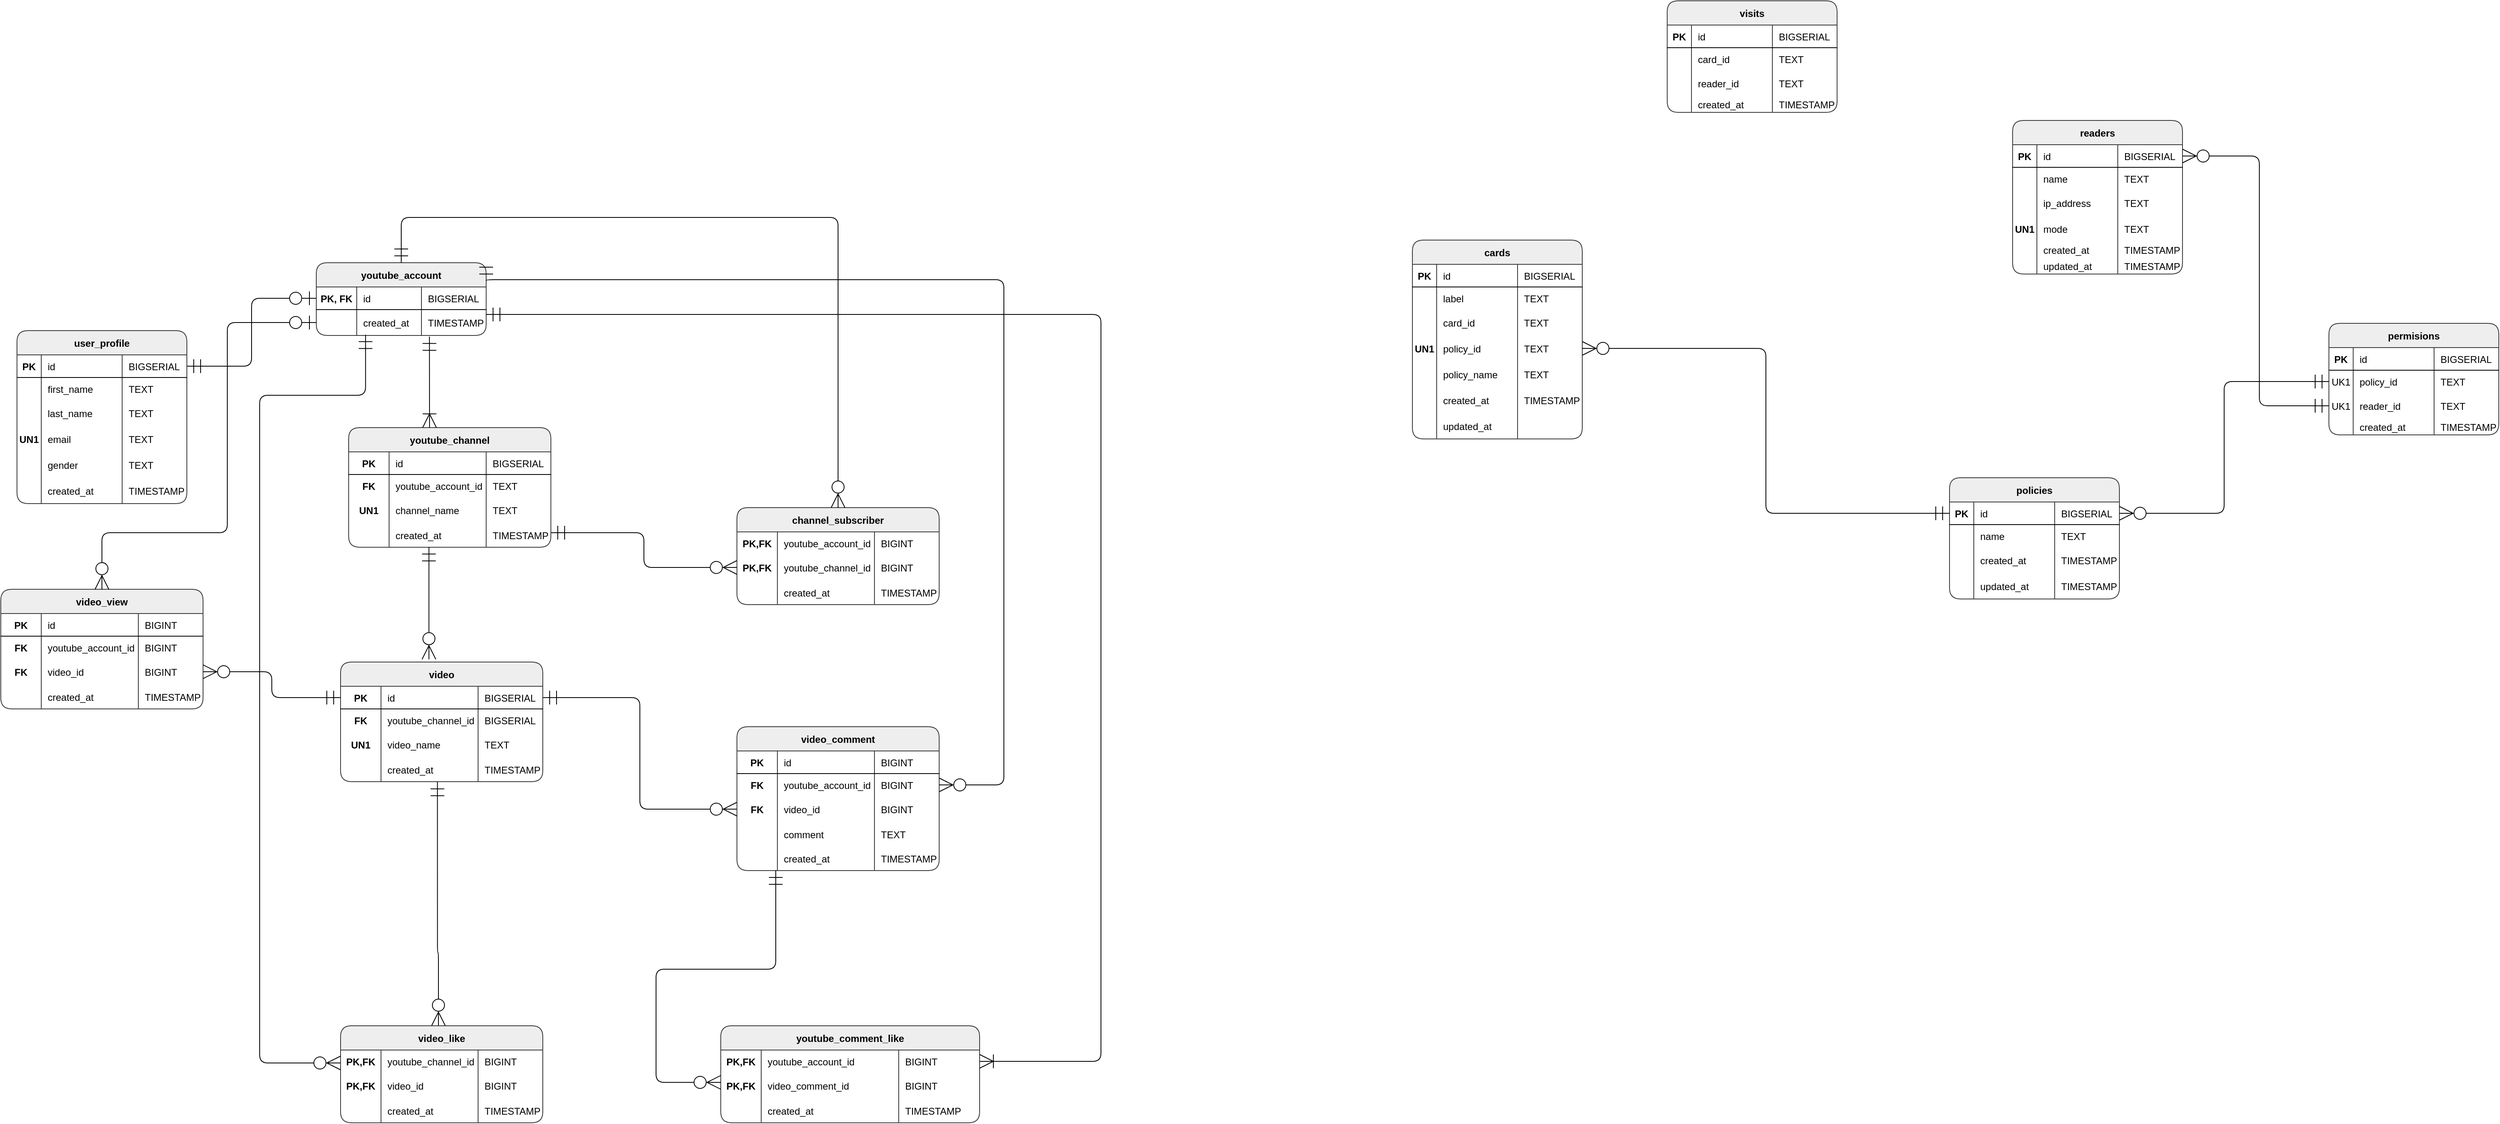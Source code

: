 <mxfile version="23.1.7" type="github">
  <diagram id="-AhTFXiwVNk4hzFyMYtp" name="Page-1">
    <mxGraphModel dx="1354" dy="2743" grid="0" gridSize="10" guides="1" tooltips="1" connect="1" arrows="1" fold="1" page="1" pageScale="1" pageWidth="2000" pageHeight="2000" math="0" shadow="0">
      <root>
        <mxCell id="0" />
        <mxCell id="1" parent="0" />
        <mxCell id="xQEpdQuimWYe1z7LgiUK-31" value="user_profile" style="shape=table;startSize=30;container=1;collapsible=1;childLayout=tableLayout;fixedRows=1;rowLines=0;fontStyle=1;align=center;resizeLast=1;fillColor=#eeeeee;strokeColor=#36393d;rounded=1;" parent="1" vertex="1">
          <mxGeometry x="60" y="270" width="210" height="214" as="geometry">
            <mxRectangle x="280" y="300" width="70" height="30" as="alternateBounds" />
          </mxGeometry>
        </mxCell>
        <mxCell id="xQEpdQuimWYe1z7LgiUK-32" value="" style="shape=tableRow;horizontal=0;startSize=0;swimlaneHead=0;swimlaneBody=0;fillColor=none;collapsible=0;dropTarget=0;points=[[0,0.5],[1,0.5]];portConstraint=eastwest;top=0;left=0;right=0;bottom=1;" parent="xQEpdQuimWYe1z7LgiUK-31" vertex="1">
          <mxGeometry y="30" width="210" height="28" as="geometry" />
        </mxCell>
        <mxCell id="xQEpdQuimWYe1z7LgiUK-33" value="PK" style="shape=partialRectangle;connectable=0;fillColor=none;top=0;left=0;bottom=0;right=0;fontStyle=1;overflow=hidden;" parent="xQEpdQuimWYe1z7LgiUK-32" vertex="1">
          <mxGeometry width="30" height="28" as="geometry">
            <mxRectangle width="30" height="28" as="alternateBounds" />
          </mxGeometry>
        </mxCell>
        <mxCell id="xQEpdQuimWYe1z7LgiUK-34" value="id" style="shape=partialRectangle;connectable=0;fillColor=none;top=0;left=0;bottom=0;right=0;align=left;spacingLeft=6;fontStyle=0;overflow=hidden;" parent="xQEpdQuimWYe1z7LgiUK-32" vertex="1">
          <mxGeometry x="30" width="100" height="28" as="geometry">
            <mxRectangle width="100" height="28" as="alternateBounds" />
          </mxGeometry>
        </mxCell>
        <mxCell id="xQEpdQuimWYe1z7LgiUK-35" value="BIGSERIAL" style="shape=partialRectangle;connectable=0;fillColor=none;top=0;left=0;bottom=0;right=0;align=left;spacingLeft=6;fontStyle=0;overflow=hidden;" parent="xQEpdQuimWYe1z7LgiUK-32" vertex="1">
          <mxGeometry x="130" width="80" height="28" as="geometry">
            <mxRectangle width="80" height="28" as="alternateBounds" />
          </mxGeometry>
        </mxCell>
        <mxCell id="xQEpdQuimWYe1z7LgiUK-36" value="" style="shape=tableRow;horizontal=0;startSize=0;swimlaneHead=0;swimlaneBody=0;fillColor=none;collapsible=0;dropTarget=0;points=[[0,0.5],[1,0.5]];portConstraint=eastwest;top=0;left=0;right=0;bottom=0;" parent="xQEpdQuimWYe1z7LgiUK-31" vertex="1">
          <mxGeometry y="58" width="210" height="28" as="geometry" />
        </mxCell>
        <mxCell id="xQEpdQuimWYe1z7LgiUK-37" value="" style="shape=partialRectangle;connectable=0;fillColor=none;top=0;left=0;bottom=0;right=0;editable=1;overflow=hidden;" parent="xQEpdQuimWYe1z7LgiUK-36" vertex="1">
          <mxGeometry width="30" height="28" as="geometry">
            <mxRectangle width="30" height="28" as="alternateBounds" />
          </mxGeometry>
        </mxCell>
        <mxCell id="xQEpdQuimWYe1z7LgiUK-38" value="first_name" style="shape=partialRectangle;connectable=0;fillColor=none;top=0;left=0;bottom=0;right=0;align=left;spacingLeft=6;overflow=hidden;" parent="xQEpdQuimWYe1z7LgiUK-36" vertex="1">
          <mxGeometry x="30" width="100" height="28" as="geometry">
            <mxRectangle width="100" height="28" as="alternateBounds" />
          </mxGeometry>
        </mxCell>
        <mxCell id="xQEpdQuimWYe1z7LgiUK-39" value="TEXT" style="shape=partialRectangle;connectable=0;fillColor=none;top=0;left=0;bottom=0;right=0;align=left;spacingLeft=6;overflow=hidden;" parent="xQEpdQuimWYe1z7LgiUK-36" vertex="1">
          <mxGeometry x="130" width="80" height="28" as="geometry">
            <mxRectangle width="80" height="28" as="alternateBounds" />
          </mxGeometry>
        </mxCell>
        <mxCell id="xQEpdQuimWYe1z7LgiUK-40" value="" style="shape=tableRow;horizontal=0;startSize=0;swimlaneHead=0;swimlaneBody=0;fillColor=none;collapsible=0;dropTarget=0;points=[[0,0.5],[1,0.5]];portConstraint=eastwest;top=0;left=0;right=0;bottom=0;" parent="xQEpdQuimWYe1z7LgiUK-31" vertex="1">
          <mxGeometry y="86" width="210" height="32" as="geometry" />
        </mxCell>
        <mxCell id="xQEpdQuimWYe1z7LgiUK-41" value="" style="shape=partialRectangle;connectable=0;fillColor=none;top=0;left=0;bottom=0;right=0;editable=1;overflow=hidden;" parent="xQEpdQuimWYe1z7LgiUK-40" vertex="1">
          <mxGeometry width="30" height="32" as="geometry">
            <mxRectangle width="30" height="32" as="alternateBounds" />
          </mxGeometry>
        </mxCell>
        <mxCell id="xQEpdQuimWYe1z7LgiUK-42" value="last_name" style="shape=partialRectangle;connectable=0;fillColor=none;top=0;left=0;bottom=0;right=0;align=left;spacingLeft=6;overflow=hidden;" parent="xQEpdQuimWYe1z7LgiUK-40" vertex="1">
          <mxGeometry x="30" width="100" height="32" as="geometry">
            <mxRectangle width="100" height="32" as="alternateBounds" />
          </mxGeometry>
        </mxCell>
        <mxCell id="xQEpdQuimWYe1z7LgiUK-43" value="TEXT" style="shape=partialRectangle;connectable=0;fillColor=none;top=0;left=0;bottom=0;right=0;align=left;spacingLeft=6;overflow=hidden;" parent="xQEpdQuimWYe1z7LgiUK-40" vertex="1">
          <mxGeometry x="130" width="80" height="32" as="geometry">
            <mxRectangle width="80" height="32" as="alternateBounds" />
          </mxGeometry>
        </mxCell>
        <mxCell id="xQEpdQuimWYe1z7LgiUK-52" style="shape=tableRow;horizontal=0;startSize=0;swimlaneHead=0;swimlaneBody=0;fillColor=none;collapsible=0;dropTarget=0;points=[[0,0.5],[1,0.5]];portConstraint=eastwest;top=0;left=0;right=0;bottom=0;" parent="xQEpdQuimWYe1z7LgiUK-31" vertex="1">
          <mxGeometry y="118" width="210" height="32" as="geometry" />
        </mxCell>
        <mxCell id="xQEpdQuimWYe1z7LgiUK-53" value="UN1" style="shape=partialRectangle;connectable=0;fillColor=none;top=0;left=0;bottom=0;right=0;editable=1;overflow=hidden;fontStyle=1" parent="xQEpdQuimWYe1z7LgiUK-52" vertex="1">
          <mxGeometry width="30" height="32" as="geometry">
            <mxRectangle width="30" height="32" as="alternateBounds" />
          </mxGeometry>
        </mxCell>
        <mxCell id="xQEpdQuimWYe1z7LgiUK-54" value="email" style="shape=partialRectangle;connectable=0;fillColor=none;top=0;left=0;bottom=0;right=0;align=left;spacingLeft=6;overflow=hidden;" parent="xQEpdQuimWYe1z7LgiUK-52" vertex="1">
          <mxGeometry x="30" width="100" height="32" as="geometry">
            <mxRectangle width="100" height="32" as="alternateBounds" />
          </mxGeometry>
        </mxCell>
        <mxCell id="xQEpdQuimWYe1z7LgiUK-55" value="TEXT" style="shape=partialRectangle;connectable=0;fillColor=none;top=0;left=0;bottom=0;right=0;align=left;spacingLeft=6;overflow=hidden;" parent="xQEpdQuimWYe1z7LgiUK-52" vertex="1">
          <mxGeometry x="130" width="80" height="32" as="geometry">
            <mxRectangle width="80" height="32" as="alternateBounds" />
          </mxGeometry>
        </mxCell>
        <mxCell id="xQEpdQuimWYe1z7LgiUK-56" style="shape=tableRow;horizontal=0;startSize=0;swimlaneHead=0;swimlaneBody=0;fillColor=none;collapsible=0;dropTarget=0;points=[[0,0.5],[1,0.5]];portConstraint=eastwest;top=0;left=0;right=0;bottom=0;" parent="xQEpdQuimWYe1z7LgiUK-31" vertex="1">
          <mxGeometry y="150" width="210" height="32" as="geometry" />
        </mxCell>
        <mxCell id="xQEpdQuimWYe1z7LgiUK-57" style="shape=partialRectangle;connectable=0;fillColor=none;top=0;left=0;bottom=0;right=0;editable=1;overflow=hidden;fontStyle=1" parent="xQEpdQuimWYe1z7LgiUK-56" vertex="1">
          <mxGeometry width="30" height="32" as="geometry">
            <mxRectangle width="30" height="32" as="alternateBounds" />
          </mxGeometry>
        </mxCell>
        <mxCell id="xQEpdQuimWYe1z7LgiUK-58" value="gender" style="shape=partialRectangle;connectable=0;fillColor=none;top=0;left=0;bottom=0;right=0;align=left;spacingLeft=6;overflow=hidden;" parent="xQEpdQuimWYe1z7LgiUK-56" vertex="1">
          <mxGeometry x="30" width="100" height="32" as="geometry">
            <mxRectangle width="100" height="32" as="alternateBounds" />
          </mxGeometry>
        </mxCell>
        <mxCell id="xQEpdQuimWYe1z7LgiUK-59" value="TEXT" style="shape=partialRectangle;connectable=0;fillColor=none;top=0;left=0;bottom=0;right=0;align=left;spacingLeft=6;overflow=hidden;" parent="xQEpdQuimWYe1z7LgiUK-56" vertex="1">
          <mxGeometry x="130" width="80" height="32" as="geometry">
            <mxRectangle width="80" height="32" as="alternateBounds" />
          </mxGeometry>
        </mxCell>
        <mxCell id="xQEpdQuimWYe1z7LgiUK-60" style="shape=tableRow;horizontal=0;startSize=0;swimlaneHead=0;swimlaneBody=0;fillColor=none;collapsible=0;dropTarget=0;points=[[0,0.5],[1,0.5]];portConstraint=eastwest;top=0;left=0;right=0;bottom=0;" parent="xQEpdQuimWYe1z7LgiUK-31" vertex="1">
          <mxGeometry y="182" width="210" height="32" as="geometry" />
        </mxCell>
        <mxCell id="xQEpdQuimWYe1z7LgiUK-61" style="shape=partialRectangle;connectable=0;fillColor=none;top=0;left=0;bottom=0;right=0;editable=1;overflow=hidden;fontStyle=1" parent="xQEpdQuimWYe1z7LgiUK-60" vertex="1">
          <mxGeometry width="30" height="32" as="geometry">
            <mxRectangle width="30" height="32" as="alternateBounds" />
          </mxGeometry>
        </mxCell>
        <mxCell id="xQEpdQuimWYe1z7LgiUK-62" value="created_at" style="shape=partialRectangle;connectable=0;fillColor=none;top=0;left=0;bottom=0;right=0;align=left;spacingLeft=6;overflow=hidden;" parent="xQEpdQuimWYe1z7LgiUK-60" vertex="1">
          <mxGeometry x="30" width="100" height="32" as="geometry">
            <mxRectangle width="100" height="32" as="alternateBounds" />
          </mxGeometry>
        </mxCell>
        <mxCell id="xQEpdQuimWYe1z7LgiUK-63" value="TIMESTAMP" style="shape=partialRectangle;connectable=0;fillColor=none;top=0;left=0;bottom=0;right=0;align=left;spacingLeft=6;overflow=hidden;" parent="xQEpdQuimWYe1z7LgiUK-60" vertex="1">
          <mxGeometry x="130" width="80" height="32" as="geometry">
            <mxRectangle width="80" height="32" as="alternateBounds" />
          </mxGeometry>
        </mxCell>
        <mxCell id="xQEpdQuimWYe1z7LgiUK-89" value="youtube_account" style="shape=table;startSize=30;container=1;collapsible=1;childLayout=tableLayout;fixedRows=1;rowLines=0;fontStyle=1;align=center;resizeLast=1;fillColor=#eeeeee;strokeColor=#36393d;rounded=1;" parent="1" vertex="1">
          <mxGeometry x="430" y="186" width="210" height="90" as="geometry">
            <mxRectangle x="280" y="300" width="70" height="30" as="alternateBounds" />
          </mxGeometry>
        </mxCell>
        <mxCell id="xQEpdQuimWYe1z7LgiUK-90" value="" style="shape=tableRow;horizontal=0;startSize=0;swimlaneHead=0;swimlaneBody=0;fillColor=none;collapsible=0;dropTarget=0;points=[[0,0.5],[1,0.5]];portConstraint=eastwest;top=0;left=0;right=0;bottom=1;" parent="xQEpdQuimWYe1z7LgiUK-89" vertex="1">
          <mxGeometry y="30" width="210" height="28" as="geometry" />
        </mxCell>
        <mxCell id="xQEpdQuimWYe1z7LgiUK-91" value="PK, FK" style="shape=partialRectangle;connectable=0;fillColor=none;top=0;left=0;bottom=0;right=0;fontStyle=1;overflow=hidden;" parent="xQEpdQuimWYe1z7LgiUK-90" vertex="1">
          <mxGeometry width="50" height="28" as="geometry">
            <mxRectangle width="50" height="28" as="alternateBounds" />
          </mxGeometry>
        </mxCell>
        <mxCell id="xQEpdQuimWYe1z7LgiUK-92" value="id" style="shape=partialRectangle;connectable=0;fillColor=none;top=0;left=0;bottom=0;right=0;align=left;spacingLeft=6;fontStyle=0;overflow=hidden;" parent="xQEpdQuimWYe1z7LgiUK-90" vertex="1">
          <mxGeometry x="50" width="80" height="28" as="geometry">
            <mxRectangle width="80" height="28" as="alternateBounds" />
          </mxGeometry>
        </mxCell>
        <mxCell id="xQEpdQuimWYe1z7LgiUK-93" value="BIGSERIAL" style="shape=partialRectangle;connectable=0;fillColor=none;top=0;left=0;bottom=0;right=0;align=left;spacingLeft=6;fontStyle=0;overflow=hidden;" parent="xQEpdQuimWYe1z7LgiUK-90" vertex="1">
          <mxGeometry x="130" width="80" height="28" as="geometry">
            <mxRectangle width="80" height="28" as="alternateBounds" />
          </mxGeometry>
        </mxCell>
        <mxCell id="xQEpdQuimWYe1z7LgiUK-110" style="shape=tableRow;horizontal=0;startSize=0;swimlaneHead=0;swimlaneBody=0;fillColor=none;collapsible=0;dropTarget=0;points=[[0,0.5],[1,0.5]];portConstraint=eastwest;top=0;left=0;right=0;bottom=0;" parent="xQEpdQuimWYe1z7LgiUK-89" vertex="1">
          <mxGeometry y="58" width="210" height="32" as="geometry" />
        </mxCell>
        <mxCell id="xQEpdQuimWYe1z7LgiUK-111" style="shape=partialRectangle;connectable=0;fillColor=none;top=0;left=0;bottom=0;right=0;editable=1;overflow=hidden;fontStyle=1" parent="xQEpdQuimWYe1z7LgiUK-110" vertex="1">
          <mxGeometry width="50" height="32" as="geometry">
            <mxRectangle width="50" height="32" as="alternateBounds" />
          </mxGeometry>
        </mxCell>
        <mxCell id="xQEpdQuimWYe1z7LgiUK-112" value="created_at" style="shape=partialRectangle;connectable=0;fillColor=none;top=0;left=0;bottom=0;right=0;align=left;spacingLeft=6;overflow=hidden;" parent="xQEpdQuimWYe1z7LgiUK-110" vertex="1">
          <mxGeometry x="50" width="80" height="32" as="geometry">
            <mxRectangle width="80" height="32" as="alternateBounds" />
          </mxGeometry>
        </mxCell>
        <mxCell id="xQEpdQuimWYe1z7LgiUK-113" value="TIMESTAMP" style="shape=partialRectangle;connectable=0;fillColor=none;top=0;left=0;bottom=0;right=0;align=left;spacingLeft=6;overflow=hidden;" parent="xQEpdQuimWYe1z7LgiUK-110" vertex="1">
          <mxGeometry x="130" width="80" height="32" as="geometry">
            <mxRectangle width="80" height="32" as="alternateBounds" />
          </mxGeometry>
        </mxCell>
        <mxCell id="xQEpdQuimWYe1z7LgiUK-115" value="" style="edgeStyle=elbowEdgeStyle;fontSize=12;html=1;endArrow=ERzeroToOne;startArrow=ERmandOne;exitX=1;exitY=0.5;exitDx=0;exitDy=0;entryX=0;entryY=0.5;entryDx=0;entryDy=0;strokeWidth=1;rounded=1;endSize=15;startSize=15;" parent="1" source="xQEpdQuimWYe1z7LgiUK-32" target="xQEpdQuimWYe1z7LgiUK-90" edge="1">
          <mxGeometry width="100" height="100" relative="1" as="geometry">
            <mxPoint x="370" y="470" as="sourcePoint" />
            <mxPoint x="470" y="370" as="targetPoint" />
          </mxGeometry>
        </mxCell>
        <mxCell id="xQEpdQuimWYe1z7LgiUK-116" value="youtube_channel" style="shape=table;startSize=30;container=1;collapsible=1;childLayout=tableLayout;fixedRows=1;rowLines=0;fontStyle=1;align=center;resizeLast=1;fillColor=#eeeeee;strokeColor=#36393d;rounded=1;" parent="1" vertex="1">
          <mxGeometry x="470" y="390" width="250" height="148" as="geometry">
            <mxRectangle x="280" y="300" width="70" height="30" as="alternateBounds" />
          </mxGeometry>
        </mxCell>
        <mxCell id="xQEpdQuimWYe1z7LgiUK-117" value="" style="shape=tableRow;horizontal=0;startSize=0;swimlaneHead=0;swimlaneBody=0;fillColor=none;collapsible=0;dropTarget=0;points=[[0,0.5],[1,0.5]];portConstraint=eastwest;top=0;left=0;right=0;bottom=1;" parent="xQEpdQuimWYe1z7LgiUK-116" vertex="1">
          <mxGeometry y="30" width="250" height="28" as="geometry" />
        </mxCell>
        <mxCell id="xQEpdQuimWYe1z7LgiUK-118" value="PK" style="shape=partialRectangle;connectable=0;fillColor=none;top=0;left=0;bottom=0;right=0;fontStyle=1;overflow=hidden;" parent="xQEpdQuimWYe1z7LgiUK-117" vertex="1">
          <mxGeometry width="50" height="28" as="geometry">
            <mxRectangle width="50" height="28" as="alternateBounds" />
          </mxGeometry>
        </mxCell>
        <mxCell id="xQEpdQuimWYe1z7LgiUK-119" value="id" style="shape=partialRectangle;connectable=0;fillColor=none;top=0;left=0;bottom=0;right=0;align=left;spacingLeft=6;fontStyle=0;overflow=hidden;" parent="xQEpdQuimWYe1z7LgiUK-117" vertex="1">
          <mxGeometry x="50" width="120" height="28" as="geometry">
            <mxRectangle width="120" height="28" as="alternateBounds" />
          </mxGeometry>
        </mxCell>
        <mxCell id="xQEpdQuimWYe1z7LgiUK-120" value="BIGSERIAL" style="shape=partialRectangle;connectable=0;fillColor=none;top=0;left=0;bottom=0;right=0;align=left;spacingLeft=6;fontStyle=0;overflow=hidden;" parent="xQEpdQuimWYe1z7LgiUK-117" vertex="1">
          <mxGeometry x="170" width="80" height="28" as="geometry">
            <mxRectangle width="80" height="28" as="alternateBounds" />
          </mxGeometry>
        </mxCell>
        <mxCell id="xQEpdQuimWYe1z7LgiUK-121" value="" style="shape=tableRow;horizontal=0;startSize=0;swimlaneHead=0;swimlaneBody=0;fillColor=none;collapsible=0;dropTarget=0;points=[[0,0.5],[1,0.5]];portConstraint=eastwest;top=0;left=0;right=0;bottom=0;" parent="xQEpdQuimWYe1z7LgiUK-116" vertex="1">
          <mxGeometry y="58" width="250" height="28" as="geometry" />
        </mxCell>
        <mxCell id="xQEpdQuimWYe1z7LgiUK-122" value="FK" style="shape=partialRectangle;connectable=0;fillColor=none;top=0;left=0;bottom=0;right=0;editable=1;overflow=hidden;fontStyle=1" parent="xQEpdQuimWYe1z7LgiUK-121" vertex="1">
          <mxGeometry width="50" height="28" as="geometry">
            <mxRectangle width="50" height="28" as="alternateBounds" />
          </mxGeometry>
        </mxCell>
        <mxCell id="xQEpdQuimWYe1z7LgiUK-123" value="youtube_account_id" style="shape=partialRectangle;connectable=0;fillColor=none;top=0;left=0;bottom=0;right=0;align=left;spacingLeft=6;overflow=hidden;" parent="xQEpdQuimWYe1z7LgiUK-121" vertex="1">
          <mxGeometry x="50" width="120" height="28" as="geometry">
            <mxRectangle width="120" height="28" as="alternateBounds" />
          </mxGeometry>
        </mxCell>
        <mxCell id="xQEpdQuimWYe1z7LgiUK-124" value="TEXT" style="shape=partialRectangle;connectable=0;fillColor=none;top=0;left=0;bottom=0;right=0;align=left;spacingLeft=6;overflow=hidden;" parent="xQEpdQuimWYe1z7LgiUK-121" vertex="1">
          <mxGeometry x="170" width="80" height="28" as="geometry">
            <mxRectangle width="80" height="28" as="alternateBounds" />
          </mxGeometry>
        </mxCell>
        <mxCell id="xQEpdQuimWYe1z7LgiUK-125" value="" style="shape=tableRow;horizontal=0;startSize=0;swimlaneHead=0;swimlaneBody=0;fillColor=none;collapsible=0;dropTarget=0;points=[[0,0.5],[1,0.5]];portConstraint=eastwest;top=0;left=0;right=0;bottom=0;" parent="xQEpdQuimWYe1z7LgiUK-116" vertex="1">
          <mxGeometry y="86" width="250" height="32" as="geometry" />
        </mxCell>
        <mxCell id="xQEpdQuimWYe1z7LgiUK-126" value="UN1" style="shape=partialRectangle;connectable=0;fillColor=none;top=0;left=0;bottom=0;right=0;editable=1;overflow=hidden;fontStyle=1" parent="xQEpdQuimWYe1z7LgiUK-125" vertex="1">
          <mxGeometry width="50" height="32" as="geometry">
            <mxRectangle width="50" height="32" as="alternateBounds" />
          </mxGeometry>
        </mxCell>
        <mxCell id="xQEpdQuimWYe1z7LgiUK-127" value="channel_name" style="shape=partialRectangle;connectable=0;fillColor=none;top=0;left=0;bottom=0;right=0;align=left;spacingLeft=6;overflow=hidden;" parent="xQEpdQuimWYe1z7LgiUK-125" vertex="1">
          <mxGeometry x="50" width="120" height="32" as="geometry">
            <mxRectangle width="120" height="32" as="alternateBounds" />
          </mxGeometry>
        </mxCell>
        <mxCell id="xQEpdQuimWYe1z7LgiUK-128" value="TEXT" style="shape=partialRectangle;connectable=0;fillColor=none;top=0;left=0;bottom=0;right=0;align=left;spacingLeft=6;overflow=hidden;" parent="xQEpdQuimWYe1z7LgiUK-125" vertex="1">
          <mxGeometry x="170" width="80" height="32" as="geometry">
            <mxRectangle width="80" height="32" as="alternateBounds" />
          </mxGeometry>
        </mxCell>
        <mxCell id="xQEpdQuimWYe1z7LgiUK-129" style="shape=tableRow;horizontal=0;startSize=0;swimlaneHead=0;swimlaneBody=0;fillColor=none;collapsible=0;dropTarget=0;points=[[0,0.5],[1,0.5]];portConstraint=eastwest;top=0;left=0;right=0;bottom=0;" parent="xQEpdQuimWYe1z7LgiUK-116" vertex="1">
          <mxGeometry y="118" width="250" height="30" as="geometry" />
        </mxCell>
        <mxCell id="xQEpdQuimWYe1z7LgiUK-130" value="" style="shape=partialRectangle;connectable=0;fillColor=none;top=0;left=0;bottom=0;right=0;editable=1;overflow=hidden;fontStyle=1" parent="xQEpdQuimWYe1z7LgiUK-129" vertex="1">
          <mxGeometry width="50" height="30" as="geometry">
            <mxRectangle width="50" height="30" as="alternateBounds" />
          </mxGeometry>
        </mxCell>
        <mxCell id="xQEpdQuimWYe1z7LgiUK-131" value="created_at" style="shape=partialRectangle;connectable=0;fillColor=none;top=0;left=0;bottom=0;right=0;align=left;spacingLeft=6;overflow=hidden;" parent="xQEpdQuimWYe1z7LgiUK-129" vertex="1">
          <mxGeometry x="50" width="120" height="30" as="geometry">
            <mxRectangle width="120" height="30" as="alternateBounds" />
          </mxGeometry>
        </mxCell>
        <mxCell id="xQEpdQuimWYe1z7LgiUK-132" value="TIMESTAMP" style="shape=partialRectangle;connectable=0;fillColor=none;top=0;left=0;bottom=0;right=0;align=left;spacingLeft=6;overflow=hidden;" parent="xQEpdQuimWYe1z7LgiUK-129" vertex="1">
          <mxGeometry x="170" width="80" height="30" as="geometry">
            <mxRectangle width="80" height="30" as="alternateBounds" />
          </mxGeometry>
        </mxCell>
        <mxCell id="xQEpdQuimWYe1z7LgiUK-166" value="" style="edgeStyle=orthogonalEdgeStyle;fontSize=12;html=1;endArrow=ERoneToMany;startArrow=ERmandOne;rounded=1;startSize=15;endSize=15;strokeWidth=1;exitX=0.666;exitY=1.044;exitDx=0;exitDy=0;exitPerimeter=0;entryX=0.4;entryY=0;entryDx=0;entryDy=0;entryPerimeter=0;" parent="1" source="xQEpdQuimWYe1z7LgiUK-110" target="xQEpdQuimWYe1z7LgiUK-116" edge="1">
          <mxGeometry width="100" height="100" relative="1" as="geometry">
            <mxPoint x="570" y="280" as="sourcePoint" />
            <mxPoint x="610" y="360" as="targetPoint" />
            <Array as="points">
              <mxPoint x="570" y="310" />
              <mxPoint x="570" y="310" />
            </Array>
          </mxGeometry>
        </mxCell>
        <mxCell id="xQEpdQuimWYe1z7LgiUK-167" value="channel_subscriber" style="shape=table;startSize=30;container=1;collapsible=1;childLayout=tableLayout;fixedRows=1;rowLines=0;fontStyle=1;align=center;resizeLast=1;fillColor=#eeeeee;strokeColor=#36393D;rounded=1;" parent="1" vertex="1">
          <mxGeometry x="950" y="489" width="250" height="120" as="geometry">
            <mxRectangle x="280" y="300" width="70" height="30" as="alternateBounds" />
          </mxGeometry>
        </mxCell>
        <mxCell id="xQEpdQuimWYe1z7LgiUK-172" value="" style="shape=tableRow;horizontal=0;startSize=0;swimlaneHead=0;swimlaneBody=0;fillColor=none;collapsible=0;dropTarget=0;points=[[0,0.5],[1,0.5]];portConstraint=eastwest;top=0;left=0;right=0;bottom=0;" parent="xQEpdQuimWYe1z7LgiUK-167" vertex="1">
          <mxGeometry y="30" width="250" height="28" as="geometry" />
        </mxCell>
        <mxCell id="xQEpdQuimWYe1z7LgiUK-173" value="PK,FK" style="shape=partialRectangle;connectable=0;fillColor=none;top=0;left=0;bottom=0;right=0;editable=1;overflow=hidden;fontStyle=1" parent="xQEpdQuimWYe1z7LgiUK-172" vertex="1">
          <mxGeometry width="50" height="28" as="geometry">
            <mxRectangle width="50" height="28" as="alternateBounds" />
          </mxGeometry>
        </mxCell>
        <mxCell id="xQEpdQuimWYe1z7LgiUK-174" value="youtube_account_id" style="shape=partialRectangle;connectable=0;fillColor=none;top=0;left=0;bottom=0;right=0;align=left;spacingLeft=6;overflow=hidden;" parent="xQEpdQuimWYe1z7LgiUK-172" vertex="1">
          <mxGeometry x="50" width="120" height="28" as="geometry">
            <mxRectangle width="120" height="28" as="alternateBounds" />
          </mxGeometry>
        </mxCell>
        <mxCell id="xQEpdQuimWYe1z7LgiUK-175" value="BIGINT" style="shape=partialRectangle;connectable=0;fillColor=none;top=0;left=0;bottom=0;right=0;align=left;spacingLeft=6;overflow=hidden;" parent="xQEpdQuimWYe1z7LgiUK-172" vertex="1">
          <mxGeometry x="170" width="80" height="28" as="geometry">
            <mxRectangle width="80" height="28" as="alternateBounds" />
          </mxGeometry>
        </mxCell>
        <mxCell id="xQEpdQuimWYe1z7LgiUK-176" value="" style="shape=tableRow;horizontal=0;startSize=0;swimlaneHead=0;swimlaneBody=0;fillColor=none;collapsible=0;dropTarget=0;points=[[0,0.5],[1,0.5]];portConstraint=eastwest;top=0;left=0;right=0;bottom=0;" parent="xQEpdQuimWYe1z7LgiUK-167" vertex="1">
          <mxGeometry y="58" width="250" height="32" as="geometry" />
        </mxCell>
        <mxCell id="xQEpdQuimWYe1z7LgiUK-177" value="PK,FK" style="shape=partialRectangle;connectable=0;fillColor=none;top=0;left=0;bottom=0;right=0;editable=1;overflow=hidden;fontStyle=1" parent="xQEpdQuimWYe1z7LgiUK-176" vertex="1">
          <mxGeometry width="50" height="32" as="geometry">
            <mxRectangle width="50" height="32" as="alternateBounds" />
          </mxGeometry>
        </mxCell>
        <mxCell id="xQEpdQuimWYe1z7LgiUK-178" value="youtube_channel_id" style="shape=partialRectangle;connectable=0;fillColor=none;top=0;left=0;bottom=0;right=0;align=left;spacingLeft=6;overflow=hidden;" parent="xQEpdQuimWYe1z7LgiUK-176" vertex="1">
          <mxGeometry x="50" width="120" height="32" as="geometry">
            <mxRectangle width="120" height="32" as="alternateBounds" />
          </mxGeometry>
        </mxCell>
        <mxCell id="xQEpdQuimWYe1z7LgiUK-179" value="BIGINT" style="shape=partialRectangle;connectable=0;fillColor=none;top=0;left=0;bottom=0;right=0;align=left;spacingLeft=6;overflow=hidden;" parent="xQEpdQuimWYe1z7LgiUK-176" vertex="1">
          <mxGeometry x="170" width="80" height="32" as="geometry">
            <mxRectangle width="80" height="32" as="alternateBounds" />
          </mxGeometry>
        </mxCell>
        <mxCell id="xQEpdQuimWYe1z7LgiUK-180" style="shape=tableRow;horizontal=0;startSize=0;swimlaneHead=0;swimlaneBody=0;fillColor=none;collapsible=0;dropTarget=0;points=[[0,0.5],[1,0.5]];portConstraint=eastwest;top=0;left=0;right=0;bottom=0;" parent="xQEpdQuimWYe1z7LgiUK-167" vertex="1">
          <mxGeometry y="90" width="250" height="30" as="geometry" />
        </mxCell>
        <mxCell id="xQEpdQuimWYe1z7LgiUK-181" value="" style="shape=partialRectangle;connectable=0;fillColor=none;top=0;left=0;bottom=0;right=0;editable=1;overflow=hidden;fontStyle=1" parent="xQEpdQuimWYe1z7LgiUK-180" vertex="1">
          <mxGeometry width="50" height="30" as="geometry">
            <mxRectangle width="50" height="30" as="alternateBounds" />
          </mxGeometry>
        </mxCell>
        <mxCell id="xQEpdQuimWYe1z7LgiUK-182" value="created_at" style="shape=partialRectangle;connectable=0;fillColor=none;top=0;left=0;bottom=0;right=0;align=left;spacingLeft=6;overflow=hidden;" parent="xQEpdQuimWYe1z7LgiUK-180" vertex="1">
          <mxGeometry x="50" width="120" height="30" as="geometry">
            <mxRectangle width="120" height="30" as="alternateBounds" />
          </mxGeometry>
        </mxCell>
        <mxCell id="xQEpdQuimWYe1z7LgiUK-183" value="TIMESTAMP" style="shape=partialRectangle;connectable=0;fillColor=none;top=0;left=0;bottom=0;right=0;align=left;spacingLeft=6;overflow=hidden;" parent="xQEpdQuimWYe1z7LgiUK-180" vertex="1">
          <mxGeometry x="170" width="80" height="30" as="geometry">
            <mxRectangle width="80" height="30" as="alternateBounds" />
          </mxGeometry>
        </mxCell>
        <mxCell id="xQEpdQuimWYe1z7LgiUK-184" value="" style="edgeStyle=elbowEdgeStyle;fontSize=12;html=1;endArrow=ERzeroToMany;startArrow=ERmandOne;rounded=1;startSize=15;endSize=15;strokeWidth=1;strokeColor=default;flowAnimation=0;noJump=0;deletable=1;cloneable=1;movable=1;metaEdit=0;snapToPoint=0;exitX=0.5;exitY=0;exitDx=0;exitDy=0;endFill=0;" parent="1" source="xQEpdQuimWYe1z7LgiUK-89" target="xQEpdQuimWYe1z7LgiUK-167" edge="1">
          <mxGeometry width="100" height="100" relative="1" as="geometry">
            <mxPoint x="580" y="120" as="sourcePoint" />
            <mxPoint x="1260" y="430" as="targetPoint" />
            <Array as="points">
              <mxPoint x="680" y="130" />
              <mxPoint x="1060" y="300" />
            </Array>
          </mxGeometry>
        </mxCell>
        <mxCell id="xQEpdQuimWYe1z7LgiUK-186" value="" style="edgeStyle=elbowEdgeStyle;fontSize=12;html=1;endArrow=ERzeroToMany;startArrow=ERmandOne;rounded=1;startSize=15;endSize=15;strokeColor=default;strokeWidth=1;entryX=0;entryY=0.5;entryDx=0;entryDy=0;startFill=0;endFill=0;" parent="1" target="xQEpdQuimWYe1z7LgiUK-176" edge="1">
          <mxGeometry width="100" height="100" relative="1" as="geometry">
            <mxPoint x="720" y="520" as="sourcePoint" />
            <mxPoint x="920" y="620" as="targetPoint" />
          </mxGeometry>
        </mxCell>
        <mxCell id="E6eJDUrzSVMhKCiF-ykW-1" value="video" style="shape=table;startSize=30;container=1;collapsible=1;childLayout=tableLayout;fixedRows=1;rowLines=0;fontStyle=1;align=center;resizeLast=1;fillColor=#eeeeee;strokeColor=#36393d;rounded=1;" parent="1" vertex="1">
          <mxGeometry x="460" y="680" width="250" height="148" as="geometry">
            <mxRectangle x="280" y="300" width="70" height="30" as="alternateBounds" />
          </mxGeometry>
        </mxCell>
        <mxCell id="E6eJDUrzSVMhKCiF-ykW-2" value="" style="shape=tableRow;horizontal=0;startSize=0;swimlaneHead=0;swimlaneBody=0;fillColor=none;collapsible=0;dropTarget=0;points=[[0,0.5],[1,0.5]];portConstraint=eastwest;top=0;left=0;right=0;bottom=1;" parent="E6eJDUrzSVMhKCiF-ykW-1" vertex="1">
          <mxGeometry y="30" width="250" height="28" as="geometry" />
        </mxCell>
        <mxCell id="E6eJDUrzSVMhKCiF-ykW-3" value="PK" style="shape=partialRectangle;connectable=0;fillColor=none;top=0;left=0;bottom=0;right=0;fontStyle=1;overflow=hidden;" parent="E6eJDUrzSVMhKCiF-ykW-2" vertex="1">
          <mxGeometry width="50" height="28" as="geometry">
            <mxRectangle width="50" height="28" as="alternateBounds" />
          </mxGeometry>
        </mxCell>
        <mxCell id="E6eJDUrzSVMhKCiF-ykW-4" value="id" style="shape=partialRectangle;connectable=0;fillColor=none;top=0;left=0;bottom=0;right=0;align=left;spacingLeft=6;fontStyle=0;overflow=hidden;" parent="E6eJDUrzSVMhKCiF-ykW-2" vertex="1">
          <mxGeometry x="50" width="120" height="28" as="geometry">
            <mxRectangle width="120" height="28" as="alternateBounds" />
          </mxGeometry>
        </mxCell>
        <mxCell id="E6eJDUrzSVMhKCiF-ykW-5" value="BIGSERIAL" style="shape=partialRectangle;connectable=0;fillColor=none;top=0;left=0;bottom=0;right=0;align=left;spacingLeft=6;fontStyle=0;overflow=hidden;" parent="E6eJDUrzSVMhKCiF-ykW-2" vertex="1">
          <mxGeometry x="170" width="80" height="28" as="geometry">
            <mxRectangle width="80" height="28" as="alternateBounds" />
          </mxGeometry>
        </mxCell>
        <mxCell id="E6eJDUrzSVMhKCiF-ykW-6" value="" style="shape=tableRow;horizontal=0;startSize=0;swimlaneHead=0;swimlaneBody=0;fillColor=none;collapsible=0;dropTarget=0;points=[[0,0.5],[1,0.5]];portConstraint=eastwest;top=0;left=0;right=0;bottom=0;" parent="E6eJDUrzSVMhKCiF-ykW-1" vertex="1">
          <mxGeometry y="58" width="250" height="28" as="geometry" />
        </mxCell>
        <mxCell id="E6eJDUrzSVMhKCiF-ykW-7" value="FK" style="shape=partialRectangle;connectable=0;fillColor=none;top=0;left=0;bottom=0;right=0;editable=1;overflow=hidden;fontStyle=1" parent="E6eJDUrzSVMhKCiF-ykW-6" vertex="1">
          <mxGeometry width="50" height="28" as="geometry">
            <mxRectangle width="50" height="28" as="alternateBounds" />
          </mxGeometry>
        </mxCell>
        <mxCell id="E6eJDUrzSVMhKCiF-ykW-8" value="youtube_channel_id" style="shape=partialRectangle;connectable=0;fillColor=none;top=0;left=0;bottom=0;right=0;align=left;spacingLeft=6;overflow=hidden;" parent="E6eJDUrzSVMhKCiF-ykW-6" vertex="1">
          <mxGeometry x="50" width="120" height="28" as="geometry">
            <mxRectangle width="120" height="28" as="alternateBounds" />
          </mxGeometry>
        </mxCell>
        <mxCell id="E6eJDUrzSVMhKCiF-ykW-9" value="BIGSERIAL" style="shape=partialRectangle;connectable=0;fillColor=none;top=0;left=0;bottom=0;right=0;align=left;spacingLeft=6;overflow=hidden;" parent="E6eJDUrzSVMhKCiF-ykW-6" vertex="1">
          <mxGeometry x="170" width="80" height="28" as="geometry">
            <mxRectangle width="80" height="28" as="alternateBounds" />
          </mxGeometry>
        </mxCell>
        <mxCell id="E6eJDUrzSVMhKCiF-ykW-10" value="" style="shape=tableRow;horizontal=0;startSize=0;swimlaneHead=0;swimlaneBody=0;fillColor=none;collapsible=0;dropTarget=0;points=[[0,0.5],[1,0.5]];portConstraint=eastwest;top=0;left=0;right=0;bottom=0;" parent="E6eJDUrzSVMhKCiF-ykW-1" vertex="1">
          <mxGeometry y="86" width="250" height="32" as="geometry" />
        </mxCell>
        <mxCell id="E6eJDUrzSVMhKCiF-ykW-11" value="UN1" style="shape=partialRectangle;connectable=0;fillColor=none;top=0;left=0;bottom=0;right=0;editable=1;overflow=hidden;fontStyle=1" parent="E6eJDUrzSVMhKCiF-ykW-10" vertex="1">
          <mxGeometry width="50" height="32" as="geometry">
            <mxRectangle width="50" height="32" as="alternateBounds" />
          </mxGeometry>
        </mxCell>
        <mxCell id="E6eJDUrzSVMhKCiF-ykW-12" value="video_name" style="shape=partialRectangle;connectable=0;fillColor=none;top=0;left=0;bottom=0;right=0;align=left;spacingLeft=6;overflow=hidden;" parent="E6eJDUrzSVMhKCiF-ykW-10" vertex="1">
          <mxGeometry x="50" width="120" height="32" as="geometry">
            <mxRectangle width="120" height="32" as="alternateBounds" />
          </mxGeometry>
        </mxCell>
        <mxCell id="E6eJDUrzSVMhKCiF-ykW-13" value="TEXT" style="shape=partialRectangle;connectable=0;fillColor=none;top=0;left=0;bottom=0;right=0;align=left;spacingLeft=6;overflow=hidden;" parent="E6eJDUrzSVMhKCiF-ykW-10" vertex="1">
          <mxGeometry x="170" width="80" height="32" as="geometry">
            <mxRectangle width="80" height="32" as="alternateBounds" />
          </mxGeometry>
        </mxCell>
        <mxCell id="E6eJDUrzSVMhKCiF-ykW-14" style="shape=tableRow;horizontal=0;startSize=0;swimlaneHead=0;swimlaneBody=0;fillColor=none;collapsible=0;dropTarget=0;points=[[0,0.5],[1,0.5]];portConstraint=eastwest;top=0;left=0;right=0;bottom=0;" parent="E6eJDUrzSVMhKCiF-ykW-1" vertex="1">
          <mxGeometry y="118" width="250" height="30" as="geometry" />
        </mxCell>
        <mxCell id="E6eJDUrzSVMhKCiF-ykW-15" value="" style="shape=partialRectangle;connectable=0;fillColor=none;top=0;left=0;bottom=0;right=0;editable=1;overflow=hidden;fontStyle=1" parent="E6eJDUrzSVMhKCiF-ykW-14" vertex="1">
          <mxGeometry width="50" height="30" as="geometry">
            <mxRectangle width="50" height="30" as="alternateBounds" />
          </mxGeometry>
        </mxCell>
        <mxCell id="E6eJDUrzSVMhKCiF-ykW-16" value="created_at" style="shape=partialRectangle;connectable=0;fillColor=none;top=0;left=0;bottom=0;right=0;align=left;spacingLeft=6;overflow=hidden;" parent="E6eJDUrzSVMhKCiF-ykW-14" vertex="1">
          <mxGeometry x="50" width="120" height="30" as="geometry">
            <mxRectangle width="120" height="30" as="alternateBounds" />
          </mxGeometry>
        </mxCell>
        <mxCell id="E6eJDUrzSVMhKCiF-ykW-17" value="TIMESTAMP" style="shape=partialRectangle;connectable=0;fillColor=none;top=0;left=0;bottom=0;right=0;align=left;spacingLeft=6;overflow=hidden;" parent="E6eJDUrzSVMhKCiF-ykW-14" vertex="1">
          <mxGeometry x="170" width="80" height="30" as="geometry">
            <mxRectangle width="80" height="30" as="alternateBounds" />
          </mxGeometry>
        </mxCell>
        <mxCell id="E6eJDUrzSVMhKCiF-ykW-19" value="video_view" style="shape=table;startSize=30;container=1;collapsible=1;childLayout=tableLayout;fixedRows=1;rowLines=0;fontStyle=1;align=center;resizeLast=1;fillColor=#eeeeee;strokeColor=#36393D;rounded=1;" parent="1" vertex="1">
          <mxGeometry x="40" y="590" width="250" height="148" as="geometry">
            <mxRectangle x="280" y="300" width="70" height="30" as="alternateBounds" />
          </mxGeometry>
        </mxCell>
        <mxCell id="E6eJDUrzSVMhKCiF-ykW-117" style="shape=tableRow;horizontal=0;startSize=0;swimlaneHead=0;swimlaneBody=0;fillColor=none;collapsible=0;dropTarget=0;points=[[0,0.5],[1,0.5]];portConstraint=eastwest;top=0;left=0;right=0;bottom=1;strokeColor=#000000;shadow=0;strokeWidth=1;perimeterSpacing=1;separatorColor=#000000;" parent="E6eJDUrzSVMhKCiF-ykW-19" vertex="1">
          <mxGeometry y="30" width="250" height="28" as="geometry" />
        </mxCell>
        <mxCell id="E6eJDUrzSVMhKCiF-ykW-118" value="PK" style="shape=partialRectangle;connectable=0;fillColor=none;top=0;left=0;bottom=0;right=0;editable=1;overflow=hidden;fontStyle=1" parent="E6eJDUrzSVMhKCiF-ykW-117" vertex="1">
          <mxGeometry width="50" height="28" as="geometry">
            <mxRectangle width="50" height="28" as="alternateBounds" />
          </mxGeometry>
        </mxCell>
        <mxCell id="E6eJDUrzSVMhKCiF-ykW-119" value="id" style="shape=partialRectangle;connectable=0;fillColor=none;top=0;left=0;bottom=0;right=0;align=left;spacingLeft=6;overflow=hidden;strokeColor=#000000;" parent="E6eJDUrzSVMhKCiF-ykW-117" vertex="1">
          <mxGeometry x="50" width="120" height="28" as="geometry">
            <mxRectangle width="120" height="28" as="alternateBounds" />
          </mxGeometry>
        </mxCell>
        <mxCell id="E6eJDUrzSVMhKCiF-ykW-120" value="BIGINT" style="shape=partialRectangle;connectable=0;fillColor=none;top=0;left=0;bottom=0;right=0;align=left;spacingLeft=6;overflow=hidden;" parent="E6eJDUrzSVMhKCiF-ykW-117" vertex="1">
          <mxGeometry x="170" width="80" height="28" as="geometry">
            <mxRectangle width="80" height="28" as="alternateBounds" />
          </mxGeometry>
        </mxCell>
        <mxCell id="E6eJDUrzSVMhKCiF-ykW-20" value="" style="shape=tableRow;horizontal=0;startSize=0;swimlaneHead=0;swimlaneBody=0;fillColor=none;collapsible=0;dropTarget=0;points=[[0,0.5],[1,0.5]];portConstraint=eastwest;top=0;left=0;right=0;bottom=0;" parent="E6eJDUrzSVMhKCiF-ykW-19" vertex="1">
          <mxGeometry y="58" width="250" height="28" as="geometry" />
        </mxCell>
        <mxCell id="E6eJDUrzSVMhKCiF-ykW-21" value="FK" style="shape=partialRectangle;connectable=0;fillColor=none;top=0;left=0;bottom=0;right=0;editable=1;overflow=hidden;fontStyle=1" parent="E6eJDUrzSVMhKCiF-ykW-20" vertex="1">
          <mxGeometry width="50" height="28" as="geometry">
            <mxRectangle width="50" height="28" as="alternateBounds" />
          </mxGeometry>
        </mxCell>
        <mxCell id="E6eJDUrzSVMhKCiF-ykW-22" value="youtube_account_id" style="shape=partialRectangle;connectable=0;fillColor=none;top=0;left=0;bottom=0;right=0;align=left;spacingLeft=6;overflow=hidden;" parent="E6eJDUrzSVMhKCiF-ykW-20" vertex="1">
          <mxGeometry x="50" width="120" height="28" as="geometry">
            <mxRectangle width="120" height="28" as="alternateBounds" />
          </mxGeometry>
        </mxCell>
        <mxCell id="E6eJDUrzSVMhKCiF-ykW-23" value="BIGINT" style="shape=partialRectangle;connectable=0;fillColor=none;top=0;left=0;bottom=0;right=0;align=left;spacingLeft=6;overflow=hidden;" parent="E6eJDUrzSVMhKCiF-ykW-20" vertex="1">
          <mxGeometry x="170" width="80" height="28" as="geometry">
            <mxRectangle width="80" height="28" as="alternateBounds" />
          </mxGeometry>
        </mxCell>
        <mxCell id="E6eJDUrzSVMhKCiF-ykW-24" value="" style="shape=tableRow;horizontal=0;startSize=0;swimlaneHead=0;swimlaneBody=0;fillColor=none;collapsible=0;dropTarget=0;points=[[0,0.5],[1,0.5]];portConstraint=eastwest;top=0;left=0;right=0;bottom=0;" parent="E6eJDUrzSVMhKCiF-ykW-19" vertex="1">
          <mxGeometry y="86" width="250" height="32" as="geometry" />
        </mxCell>
        <mxCell id="E6eJDUrzSVMhKCiF-ykW-25" value="FK" style="shape=partialRectangle;connectable=0;fillColor=none;top=0;left=0;bottom=0;right=0;editable=1;overflow=hidden;fontStyle=1" parent="E6eJDUrzSVMhKCiF-ykW-24" vertex="1">
          <mxGeometry width="50" height="32" as="geometry">
            <mxRectangle width="50" height="32" as="alternateBounds" />
          </mxGeometry>
        </mxCell>
        <mxCell id="E6eJDUrzSVMhKCiF-ykW-26" value="video_id" style="shape=partialRectangle;connectable=0;fillColor=none;top=0;left=0;bottom=0;right=0;align=left;spacingLeft=6;overflow=hidden;" parent="E6eJDUrzSVMhKCiF-ykW-24" vertex="1">
          <mxGeometry x="50" width="120" height="32" as="geometry">
            <mxRectangle width="120" height="32" as="alternateBounds" />
          </mxGeometry>
        </mxCell>
        <mxCell id="E6eJDUrzSVMhKCiF-ykW-27" value="BIGINT" style="shape=partialRectangle;connectable=0;fillColor=none;top=0;left=0;bottom=0;right=0;align=left;spacingLeft=6;overflow=hidden;" parent="E6eJDUrzSVMhKCiF-ykW-24" vertex="1">
          <mxGeometry x="170" width="80" height="32" as="geometry">
            <mxRectangle width="80" height="32" as="alternateBounds" />
          </mxGeometry>
        </mxCell>
        <mxCell id="E6eJDUrzSVMhKCiF-ykW-28" style="shape=tableRow;horizontal=0;startSize=0;swimlaneHead=0;swimlaneBody=0;fillColor=none;collapsible=0;dropTarget=0;points=[[0,0.5],[1,0.5]];portConstraint=eastwest;top=0;left=0;right=0;bottom=0;" parent="E6eJDUrzSVMhKCiF-ykW-19" vertex="1">
          <mxGeometry y="118" width="250" height="30" as="geometry" />
        </mxCell>
        <mxCell id="E6eJDUrzSVMhKCiF-ykW-29" value="" style="shape=partialRectangle;connectable=0;fillColor=none;top=0;left=0;bottom=0;right=0;editable=1;overflow=hidden;fontStyle=1" parent="E6eJDUrzSVMhKCiF-ykW-28" vertex="1">
          <mxGeometry width="50" height="30" as="geometry">
            <mxRectangle width="50" height="30" as="alternateBounds" />
          </mxGeometry>
        </mxCell>
        <mxCell id="E6eJDUrzSVMhKCiF-ykW-30" value="created_at" style="shape=partialRectangle;connectable=0;fillColor=none;top=0;left=0;bottom=0;right=0;align=left;spacingLeft=6;overflow=hidden;" parent="E6eJDUrzSVMhKCiF-ykW-28" vertex="1">
          <mxGeometry x="50" width="120" height="30" as="geometry">
            <mxRectangle width="120" height="30" as="alternateBounds" />
          </mxGeometry>
        </mxCell>
        <mxCell id="E6eJDUrzSVMhKCiF-ykW-31" value="TIMESTAMP" style="shape=partialRectangle;connectable=0;fillColor=none;top=0;left=0;bottom=0;right=0;align=left;spacingLeft=6;overflow=hidden;" parent="E6eJDUrzSVMhKCiF-ykW-28" vertex="1">
          <mxGeometry x="170" width="80" height="30" as="geometry">
            <mxRectangle width="80" height="30" as="alternateBounds" />
          </mxGeometry>
        </mxCell>
        <mxCell id="E6eJDUrzSVMhKCiF-ykW-41" value="" style="edgeStyle=orthogonalEdgeStyle;fontSize=12;html=1;endArrow=ERmandOne;rounded=1;startSize=15;endSize=15;strokeColor=default;strokeWidth=1;elbow=vertical;exitX=0.437;exitY=-0.023;exitDx=0;exitDy=0;exitPerimeter=0;entryX=0.397;entryY=0.997;entryDx=0;entryDy=0;entryPerimeter=0;startArrow=ERzeroToMany;startFill=0;" parent="1" source="E6eJDUrzSVMhKCiF-ykW-1" target="xQEpdQuimWYe1z7LgiUK-129" edge="1">
          <mxGeometry width="100" height="100" relative="1" as="geometry">
            <mxPoint x="470" y="650" as="sourcePoint" />
            <mxPoint x="570" y="550" as="targetPoint" />
          </mxGeometry>
        </mxCell>
        <mxCell id="E6eJDUrzSVMhKCiF-ykW-42" value="" style="edgeStyle=orthogonalEdgeStyle;fontSize=12;html=1;endArrow=ERzeroToOne;startArrow=ERzeroToMany;strokeWidth=1;rounded=1;endSize=15;startSize=15;exitX=0.5;exitY=0;exitDx=0;exitDy=0;startFill=0;entryX=0;entryY=0.5;entryDx=0;entryDy=0;" parent="1" source="E6eJDUrzSVMhKCiF-ykW-19" target="xQEpdQuimWYe1z7LgiUK-110" edge="1">
          <mxGeometry width="100" height="100" relative="1" as="geometry">
            <mxPoint x="140" y="560" as="sourcePoint" />
            <mxPoint x="410" y="260" as="targetPoint" />
            <Array as="points">
              <mxPoint x="165" y="520" />
              <mxPoint x="320" y="520" />
              <mxPoint x="320" y="260" />
            </Array>
          </mxGeometry>
        </mxCell>
        <mxCell id="E6eJDUrzSVMhKCiF-ykW-44" value="" style="edgeStyle=orthogonalEdgeStyle;fontSize=12;html=1;endArrow=ERmandOne;endFill=0;rounded=1;startSize=15;endSize=15;strokeColor=default;strokeWidth=1;elbow=vertical;entryX=0;entryY=0.5;entryDx=0;entryDy=0;exitX=1;exitY=0.5;exitDx=0;exitDy=0;startArrow=ERzeroToMany;startFill=0;" parent="1" source="E6eJDUrzSVMhKCiF-ykW-24" target="E6eJDUrzSVMhKCiF-ykW-2" edge="1">
          <mxGeometry width="100" height="100" relative="1" as="geometry">
            <mxPoint x="280" y="850" as="sourcePoint" />
            <mxPoint x="380" y="750" as="targetPoint" />
          </mxGeometry>
        </mxCell>
        <mxCell id="E6eJDUrzSVMhKCiF-ykW-45" value="video_comment" style="shape=table;startSize=30;container=1;collapsible=1;childLayout=tableLayout;fixedRows=1;rowLines=0;fontStyle=1;align=center;resizeLast=1;fillColor=#eeeeee;strokeColor=#36393D;rounded=1;" parent="1" vertex="1">
          <mxGeometry x="950" y="760" width="250" height="178" as="geometry">
            <mxRectangle x="280" y="300" width="70" height="30" as="alternateBounds" />
          </mxGeometry>
        </mxCell>
        <mxCell id="E6eJDUrzSVMhKCiF-ykW-100" style="shape=tableRow;horizontal=0;startSize=0;swimlaneHead=0;swimlaneBody=0;fillColor=none;collapsible=0;dropTarget=0;points=[[0,0.5],[1,0.5]];portConstraint=eastwest;top=0;left=0;right=0;bottom=1;" parent="E6eJDUrzSVMhKCiF-ykW-45" vertex="1">
          <mxGeometry y="30" width="250" height="28" as="geometry" />
        </mxCell>
        <mxCell id="E6eJDUrzSVMhKCiF-ykW-101" value="PK" style="shape=partialRectangle;connectable=0;fillColor=none;top=0;left=0;bottom=0;right=0;editable=1;overflow=hidden;fontStyle=1" parent="E6eJDUrzSVMhKCiF-ykW-100" vertex="1">
          <mxGeometry width="50" height="28" as="geometry">
            <mxRectangle width="50" height="28" as="alternateBounds" />
          </mxGeometry>
        </mxCell>
        <mxCell id="E6eJDUrzSVMhKCiF-ykW-102" value="id" style="shape=partialRectangle;connectable=0;fillColor=none;top=0;left=0;bottom=0;right=0;align=left;spacingLeft=6;overflow=hidden;" parent="E6eJDUrzSVMhKCiF-ykW-100" vertex="1">
          <mxGeometry x="50" width="120" height="28" as="geometry">
            <mxRectangle width="120" height="28" as="alternateBounds" />
          </mxGeometry>
        </mxCell>
        <mxCell id="E6eJDUrzSVMhKCiF-ykW-103" value="BIGINT" style="shape=partialRectangle;connectable=0;fillColor=none;top=0;left=0;bottom=0;right=0;align=left;spacingLeft=6;overflow=hidden;" parent="E6eJDUrzSVMhKCiF-ykW-100" vertex="1">
          <mxGeometry x="170" width="80" height="28" as="geometry">
            <mxRectangle width="80" height="28" as="alternateBounds" />
          </mxGeometry>
        </mxCell>
        <mxCell id="E6eJDUrzSVMhKCiF-ykW-46" value="" style="shape=tableRow;horizontal=0;startSize=0;swimlaneHead=0;swimlaneBody=0;fillColor=none;collapsible=0;dropTarget=0;points=[[0,0.5],[1,0.5]];portConstraint=eastwest;top=0;left=0;right=0;bottom=0;" parent="E6eJDUrzSVMhKCiF-ykW-45" vertex="1">
          <mxGeometry y="58" width="250" height="28" as="geometry" />
        </mxCell>
        <mxCell id="E6eJDUrzSVMhKCiF-ykW-47" value="FK" style="shape=partialRectangle;connectable=0;fillColor=none;top=0;left=0;bottom=0;right=0;editable=1;overflow=hidden;fontStyle=1" parent="E6eJDUrzSVMhKCiF-ykW-46" vertex="1">
          <mxGeometry width="50" height="28" as="geometry">
            <mxRectangle width="50" height="28" as="alternateBounds" />
          </mxGeometry>
        </mxCell>
        <mxCell id="E6eJDUrzSVMhKCiF-ykW-48" value="youtube_account_id" style="shape=partialRectangle;connectable=0;fillColor=none;top=0;left=0;bottom=0;right=0;align=left;spacingLeft=6;overflow=hidden;" parent="E6eJDUrzSVMhKCiF-ykW-46" vertex="1">
          <mxGeometry x="50" width="120" height="28" as="geometry">
            <mxRectangle width="120" height="28" as="alternateBounds" />
          </mxGeometry>
        </mxCell>
        <mxCell id="E6eJDUrzSVMhKCiF-ykW-49" value="BIGINT" style="shape=partialRectangle;connectable=0;fillColor=none;top=0;left=0;bottom=0;right=0;align=left;spacingLeft=6;overflow=hidden;" parent="E6eJDUrzSVMhKCiF-ykW-46" vertex="1">
          <mxGeometry x="170" width="80" height="28" as="geometry">
            <mxRectangle width="80" height="28" as="alternateBounds" />
          </mxGeometry>
        </mxCell>
        <mxCell id="E6eJDUrzSVMhKCiF-ykW-50" value="" style="shape=tableRow;horizontal=0;startSize=0;swimlaneHead=0;swimlaneBody=0;fillColor=none;collapsible=0;dropTarget=0;points=[[0,0.5],[1,0.5]];portConstraint=eastwest;top=0;left=0;right=0;bottom=0;" parent="E6eJDUrzSVMhKCiF-ykW-45" vertex="1">
          <mxGeometry y="86" width="250" height="32" as="geometry" />
        </mxCell>
        <mxCell id="E6eJDUrzSVMhKCiF-ykW-51" value="FK" style="shape=partialRectangle;connectable=0;fillColor=none;top=0;left=0;bottom=0;right=0;editable=1;overflow=hidden;fontStyle=1" parent="E6eJDUrzSVMhKCiF-ykW-50" vertex="1">
          <mxGeometry width="50" height="32" as="geometry">
            <mxRectangle width="50" height="32" as="alternateBounds" />
          </mxGeometry>
        </mxCell>
        <mxCell id="E6eJDUrzSVMhKCiF-ykW-52" value="video_id" style="shape=partialRectangle;connectable=0;fillColor=none;top=0;left=0;bottom=0;right=0;align=left;spacingLeft=6;overflow=hidden;" parent="E6eJDUrzSVMhKCiF-ykW-50" vertex="1">
          <mxGeometry x="50" width="120" height="32" as="geometry">
            <mxRectangle width="120" height="32" as="alternateBounds" />
          </mxGeometry>
        </mxCell>
        <mxCell id="E6eJDUrzSVMhKCiF-ykW-53" value="BIGINT" style="shape=partialRectangle;connectable=0;fillColor=none;top=0;left=0;bottom=0;right=0;align=left;spacingLeft=6;overflow=hidden;" parent="E6eJDUrzSVMhKCiF-ykW-50" vertex="1">
          <mxGeometry x="170" width="80" height="32" as="geometry">
            <mxRectangle width="80" height="32" as="alternateBounds" />
          </mxGeometry>
        </mxCell>
        <mxCell id="E6eJDUrzSVMhKCiF-ykW-62" style="shape=tableRow;horizontal=0;startSize=0;swimlaneHead=0;swimlaneBody=0;fillColor=none;collapsible=0;dropTarget=0;points=[[0,0.5],[1,0.5]];portConstraint=eastwest;top=0;left=0;right=0;bottom=0;" parent="E6eJDUrzSVMhKCiF-ykW-45" vertex="1">
          <mxGeometry y="118" width="250" height="30" as="geometry" />
        </mxCell>
        <mxCell id="E6eJDUrzSVMhKCiF-ykW-63" style="shape=partialRectangle;connectable=0;fillColor=none;top=0;left=0;bottom=0;right=0;editable=1;overflow=hidden;fontStyle=1" parent="E6eJDUrzSVMhKCiF-ykW-62" vertex="1">
          <mxGeometry width="50" height="30" as="geometry">
            <mxRectangle width="50" height="30" as="alternateBounds" />
          </mxGeometry>
        </mxCell>
        <mxCell id="E6eJDUrzSVMhKCiF-ykW-64" value="comment" style="shape=partialRectangle;connectable=0;fillColor=none;top=0;left=0;bottom=0;right=0;align=left;spacingLeft=6;overflow=hidden;" parent="E6eJDUrzSVMhKCiF-ykW-62" vertex="1">
          <mxGeometry x="50" width="120" height="30" as="geometry">
            <mxRectangle width="120" height="30" as="alternateBounds" />
          </mxGeometry>
        </mxCell>
        <mxCell id="E6eJDUrzSVMhKCiF-ykW-65" value="TEXT" style="shape=partialRectangle;connectable=0;fillColor=none;top=0;left=0;bottom=0;right=0;align=left;spacingLeft=6;overflow=hidden;" parent="E6eJDUrzSVMhKCiF-ykW-62" vertex="1">
          <mxGeometry x="170" width="80" height="30" as="geometry">
            <mxRectangle width="80" height="30" as="alternateBounds" />
          </mxGeometry>
        </mxCell>
        <mxCell id="E6eJDUrzSVMhKCiF-ykW-54" style="shape=tableRow;horizontal=0;startSize=0;swimlaneHead=0;swimlaneBody=0;fillColor=none;collapsible=0;dropTarget=0;points=[[0,0.5],[1,0.5]];portConstraint=eastwest;top=0;left=0;right=0;bottom=0;" parent="E6eJDUrzSVMhKCiF-ykW-45" vertex="1">
          <mxGeometry y="148" width="250" height="30" as="geometry" />
        </mxCell>
        <mxCell id="E6eJDUrzSVMhKCiF-ykW-55" value="" style="shape=partialRectangle;connectable=0;fillColor=none;top=0;left=0;bottom=0;right=0;editable=1;overflow=hidden;fontStyle=1" parent="E6eJDUrzSVMhKCiF-ykW-54" vertex="1">
          <mxGeometry width="50" height="30" as="geometry">
            <mxRectangle width="50" height="30" as="alternateBounds" />
          </mxGeometry>
        </mxCell>
        <mxCell id="E6eJDUrzSVMhKCiF-ykW-56" value="created_at" style="shape=partialRectangle;connectable=0;fillColor=none;top=0;left=0;bottom=0;right=0;align=left;spacingLeft=6;overflow=hidden;" parent="E6eJDUrzSVMhKCiF-ykW-54" vertex="1">
          <mxGeometry x="50" width="120" height="30" as="geometry">
            <mxRectangle width="120" height="30" as="alternateBounds" />
          </mxGeometry>
        </mxCell>
        <mxCell id="E6eJDUrzSVMhKCiF-ykW-57" value="TIMESTAMP" style="shape=partialRectangle;connectable=0;fillColor=none;top=0;left=0;bottom=0;right=0;align=left;spacingLeft=6;overflow=hidden;" parent="E6eJDUrzSVMhKCiF-ykW-54" vertex="1">
          <mxGeometry x="170" width="80" height="30" as="geometry">
            <mxRectangle width="80" height="30" as="alternateBounds" />
          </mxGeometry>
        </mxCell>
        <mxCell id="E6eJDUrzSVMhKCiF-ykW-58" value="" style="edgeStyle=orthogonalEdgeStyle;fontSize=12;html=1;endArrow=ERzeroToMany;startArrow=ERmandOne;rounded=1;startSize=15;endSize=15;strokeColor=default;strokeWidth=1;elbow=vertical;exitX=1;exitY=0.5;exitDx=0;exitDy=0;startFill=0;" parent="1" source="E6eJDUrzSVMhKCiF-ykW-2" target="E6eJDUrzSVMhKCiF-ykW-50" edge="1">
          <mxGeometry width="100" height="100" relative="1" as="geometry">
            <mxPoint x="770" y="900" as="sourcePoint" />
            <mxPoint x="870" y="800" as="targetPoint" />
          </mxGeometry>
        </mxCell>
        <mxCell id="E6eJDUrzSVMhKCiF-ykW-61" value="" style="edgeStyle=orthogonalEdgeStyle;fontSize=12;html=1;endArrow=ERzeroToMany;startArrow=ERmandOne;rounded=1;startSize=15;endSize=15;strokeWidth=1;strokeColor=default;flowAnimation=0;noJump=0;deletable=1;cloneable=1;movable=1;metaEdit=0;snapToPoint=0;exitX=1;exitY=0.25;exitDx=0;exitDy=0;entryX=1;entryY=0.5;entryDx=0;entryDy=0;endFill=0;" parent="1" source="xQEpdQuimWYe1z7LgiUK-89" target="E6eJDUrzSVMhKCiF-ykW-46" edge="1">
          <mxGeometry width="100" height="100" relative="1" as="geometry">
            <mxPoint x="610" y="150" as="sourcePoint" />
            <mxPoint x="1150" y="453" as="targetPoint" />
            <Array as="points">
              <mxPoint x="1280" y="207" />
              <mxPoint x="1280" y="832" />
            </Array>
          </mxGeometry>
        </mxCell>
        <mxCell id="E6eJDUrzSVMhKCiF-ykW-83" style="edgeStyle=orthogonalEdgeStyle;rounded=1;orthogonalLoop=1;jettySize=auto;html=1;startArrow=ERzeroToMany;startFill=0;endArrow=ERmandOne;endFill=0;startSize=15;endSize=15;strokeColor=default;strokeWidth=1;elbow=vertical;entryX=0.479;entryY=1.011;entryDx=0;entryDy=0;entryPerimeter=0;" parent="1" target="E6eJDUrzSVMhKCiF-ykW-14" edge="1">
          <mxGeometry relative="1" as="geometry">
            <mxPoint x="580" y="860" as="targetPoint" />
            <mxPoint x="581" y="1130" as="sourcePoint" />
            <Array as="points">
              <mxPoint x="581" y="1039" />
              <mxPoint x="580" y="1039" />
            </Array>
          </mxGeometry>
        </mxCell>
        <mxCell id="E6eJDUrzSVMhKCiF-ykW-66" value="video_like" style="shape=table;startSize=30;container=1;collapsible=1;childLayout=tableLayout;fixedRows=1;rowLines=0;fontStyle=1;align=center;resizeLast=1;fillColor=#eeeeee;strokeColor=#36393D;rounded=1;" parent="1" vertex="1">
          <mxGeometry x="460" y="1130" width="250" height="120" as="geometry">
            <mxRectangle x="280" y="300" width="70" height="30" as="alternateBounds" />
          </mxGeometry>
        </mxCell>
        <mxCell id="E6eJDUrzSVMhKCiF-ykW-67" value="" style="shape=tableRow;horizontal=0;startSize=0;swimlaneHead=0;swimlaneBody=0;fillColor=none;collapsible=0;dropTarget=0;points=[[0,0.5],[1,0.5]];portConstraint=eastwest;top=0;left=0;right=0;bottom=0;" parent="E6eJDUrzSVMhKCiF-ykW-66" vertex="1">
          <mxGeometry y="30" width="250" height="28" as="geometry" />
        </mxCell>
        <mxCell id="E6eJDUrzSVMhKCiF-ykW-68" value="PK,FK" style="shape=partialRectangle;connectable=0;fillColor=none;top=0;left=0;bottom=0;right=0;editable=1;overflow=hidden;fontStyle=1" parent="E6eJDUrzSVMhKCiF-ykW-67" vertex="1">
          <mxGeometry width="50" height="28" as="geometry">
            <mxRectangle width="50" height="28" as="alternateBounds" />
          </mxGeometry>
        </mxCell>
        <mxCell id="E6eJDUrzSVMhKCiF-ykW-69" value="youtube_channel_id" style="shape=partialRectangle;connectable=0;fillColor=none;top=0;left=0;bottom=0;right=0;align=left;spacingLeft=6;overflow=hidden;" parent="E6eJDUrzSVMhKCiF-ykW-67" vertex="1">
          <mxGeometry x="50" width="120" height="28" as="geometry">
            <mxRectangle width="120" height="28" as="alternateBounds" />
          </mxGeometry>
        </mxCell>
        <mxCell id="E6eJDUrzSVMhKCiF-ykW-70" value="BIGINT" style="shape=partialRectangle;connectable=0;fillColor=none;top=0;left=0;bottom=0;right=0;align=left;spacingLeft=6;overflow=hidden;" parent="E6eJDUrzSVMhKCiF-ykW-67" vertex="1">
          <mxGeometry x="170" width="80" height="28" as="geometry">
            <mxRectangle width="80" height="28" as="alternateBounds" />
          </mxGeometry>
        </mxCell>
        <mxCell id="E6eJDUrzSVMhKCiF-ykW-71" value="" style="shape=tableRow;horizontal=0;startSize=0;swimlaneHead=0;swimlaneBody=0;fillColor=none;collapsible=0;dropTarget=0;points=[[0,0.5],[1,0.5]];portConstraint=eastwest;top=0;left=0;right=0;bottom=0;" parent="E6eJDUrzSVMhKCiF-ykW-66" vertex="1">
          <mxGeometry y="58" width="250" height="32" as="geometry" />
        </mxCell>
        <mxCell id="E6eJDUrzSVMhKCiF-ykW-72" value="PK,FK" style="shape=partialRectangle;connectable=0;fillColor=none;top=0;left=0;bottom=0;right=0;editable=1;overflow=hidden;fontStyle=1" parent="E6eJDUrzSVMhKCiF-ykW-71" vertex="1">
          <mxGeometry width="50" height="32" as="geometry">
            <mxRectangle width="50" height="32" as="alternateBounds" />
          </mxGeometry>
        </mxCell>
        <mxCell id="E6eJDUrzSVMhKCiF-ykW-73" value="video_id" style="shape=partialRectangle;connectable=0;fillColor=none;top=0;left=0;bottom=0;right=0;align=left;spacingLeft=6;overflow=hidden;" parent="E6eJDUrzSVMhKCiF-ykW-71" vertex="1">
          <mxGeometry x="50" width="120" height="32" as="geometry">
            <mxRectangle width="120" height="32" as="alternateBounds" />
          </mxGeometry>
        </mxCell>
        <mxCell id="E6eJDUrzSVMhKCiF-ykW-74" value="BIGINT" style="shape=partialRectangle;connectable=0;fillColor=none;top=0;left=0;bottom=0;right=0;align=left;spacingLeft=6;overflow=hidden;" parent="E6eJDUrzSVMhKCiF-ykW-71" vertex="1">
          <mxGeometry x="170" width="80" height="32" as="geometry">
            <mxRectangle width="80" height="32" as="alternateBounds" />
          </mxGeometry>
        </mxCell>
        <mxCell id="E6eJDUrzSVMhKCiF-ykW-79" style="shape=tableRow;horizontal=0;startSize=0;swimlaneHead=0;swimlaneBody=0;fillColor=none;collapsible=0;dropTarget=0;points=[[0,0.5],[1,0.5]];portConstraint=eastwest;top=0;left=0;right=0;bottom=0;" parent="E6eJDUrzSVMhKCiF-ykW-66" vertex="1">
          <mxGeometry y="90" width="250" height="30" as="geometry" />
        </mxCell>
        <mxCell id="E6eJDUrzSVMhKCiF-ykW-80" value="" style="shape=partialRectangle;connectable=0;fillColor=none;top=0;left=0;bottom=0;right=0;editable=1;overflow=hidden;fontStyle=1" parent="E6eJDUrzSVMhKCiF-ykW-79" vertex="1">
          <mxGeometry width="50" height="30" as="geometry">
            <mxRectangle width="50" height="30" as="alternateBounds" />
          </mxGeometry>
        </mxCell>
        <mxCell id="E6eJDUrzSVMhKCiF-ykW-81" value="created_at" style="shape=partialRectangle;connectable=0;fillColor=none;top=0;left=0;bottom=0;right=0;align=left;spacingLeft=6;overflow=hidden;" parent="E6eJDUrzSVMhKCiF-ykW-79" vertex="1">
          <mxGeometry x="50" width="120" height="30" as="geometry">
            <mxRectangle width="120" height="30" as="alternateBounds" />
          </mxGeometry>
        </mxCell>
        <mxCell id="E6eJDUrzSVMhKCiF-ykW-82" value="TIMESTAMP" style="shape=partialRectangle;connectable=0;fillColor=none;top=0;left=0;bottom=0;right=0;align=left;spacingLeft=6;overflow=hidden;" parent="E6eJDUrzSVMhKCiF-ykW-79" vertex="1">
          <mxGeometry x="170" width="80" height="30" as="geometry">
            <mxRectangle width="80" height="30" as="alternateBounds" />
          </mxGeometry>
        </mxCell>
        <mxCell id="E6eJDUrzSVMhKCiF-ykW-84" value="youtube_comment_like" style="shape=table;startSize=30;container=1;collapsible=1;childLayout=tableLayout;fixedRows=1;rowLines=0;fontStyle=1;align=center;resizeLast=1;fillColor=#eeeeee;strokeColor=#36393D;rounded=1;" parent="1" vertex="1">
          <mxGeometry x="930" y="1130" width="320" height="120" as="geometry">
            <mxRectangle x="930" y="1130" width="70" height="30" as="alternateBounds" />
          </mxGeometry>
        </mxCell>
        <mxCell id="E6eJDUrzSVMhKCiF-ykW-85" value="" style="shape=tableRow;horizontal=0;startSize=0;swimlaneHead=0;swimlaneBody=0;fillColor=none;collapsible=0;dropTarget=0;points=[[0,0.5],[1,0.5]];portConstraint=eastwest;top=0;left=0;right=0;bottom=0;" parent="E6eJDUrzSVMhKCiF-ykW-84" vertex="1">
          <mxGeometry y="30" width="320" height="28" as="geometry" />
        </mxCell>
        <mxCell id="E6eJDUrzSVMhKCiF-ykW-86" value="PK,FK" style="shape=partialRectangle;connectable=0;fillColor=none;top=0;left=0;bottom=0;right=0;editable=1;overflow=hidden;fontStyle=1" parent="E6eJDUrzSVMhKCiF-ykW-85" vertex="1">
          <mxGeometry width="50" height="28" as="geometry">
            <mxRectangle width="50" height="28" as="alternateBounds" />
          </mxGeometry>
        </mxCell>
        <mxCell id="E6eJDUrzSVMhKCiF-ykW-87" value="youtube_account_id" style="shape=partialRectangle;connectable=0;fillColor=none;top=0;left=0;bottom=0;right=0;align=left;spacingLeft=6;overflow=hidden;" parent="E6eJDUrzSVMhKCiF-ykW-85" vertex="1">
          <mxGeometry x="50" width="170" height="28" as="geometry">
            <mxRectangle width="170" height="28" as="alternateBounds" />
          </mxGeometry>
        </mxCell>
        <mxCell id="E6eJDUrzSVMhKCiF-ykW-88" value="BIGINT" style="shape=partialRectangle;connectable=0;fillColor=none;top=0;left=0;bottom=0;right=0;align=left;spacingLeft=6;overflow=hidden;" parent="E6eJDUrzSVMhKCiF-ykW-85" vertex="1">
          <mxGeometry x="220" width="100" height="28" as="geometry">
            <mxRectangle width="100" height="28" as="alternateBounds" />
          </mxGeometry>
        </mxCell>
        <mxCell id="E6eJDUrzSVMhKCiF-ykW-89" value="" style="shape=tableRow;horizontal=0;startSize=0;swimlaneHead=0;swimlaneBody=0;fillColor=none;collapsible=0;dropTarget=0;points=[[0,0.5],[1,0.5]];portConstraint=eastwest;top=0;left=0;right=0;bottom=0;" parent="E6eJDUrzSVMhKCiF-ykW-84" vertex="1">
          <mxGeometry y="58" width="320" height="32" as="geometry" />
        </mxCell>
        <mxCell id="E6eJDUrzSVMhKCiF-ykW-90" value="PK,FK" style="shape=partialRectangle;connectable=0;fillColor=none;top=0;left=0;bottom=0;right=0;editable=1;overflow=hidden;fontStyle=1" parent="E6eJDUrzSVMhKCiF-ykW-89" vertex="1">
          <mxGeometry width="50" height="32" as="geometry">
            <mxRectangle width="50" height="32" as="alternateBounds" />
          </mxGeometry>
        </mxCell>
        <mxCell id="E6eJDUrzSVMhKCiF-ykW-91" value="video_comment_id" style="shape=partialRectangle;connectable=0;fillColor=none;top=0;left=0;bottom=0;right=0;align=left;spacingLeft=6;overflow=hidden;" parent="E6eJDUrzSVMhKCiF-ykW-89" vertex="1">
          <mxGeometry x="50" width="170" height="32" as="geometry">
            <mxRectangle width="170" height="32" as="alternateBounds" />
          </mxGeometry>
        </mxCell>
        <mxCell id="E6eJDUrzSVMhKCiF-ykW-92" value="BIGINT" style="shape=partialRectangle;connectable=0;fillColor=none;top=0;left=0;bottom=0;right=0;align=left;spacingLeft=6;overflow=hidden;" parent="E6eJDUrzSVMhKCiF-ykW-89" vertex="1">
          <mxGeometry x="220" width="100" height="32" as="geometry">
            <mxRectangle width="100" height="32" as="alternateBounds" />
          </mxGeometry>
        </mxCell>
        <mxCell id="E6eJDUrzSVMhKCiF-ykW-93" style="shape=tableRow;horizontal=0;startSize=0;swimlaneHead=0;swimlaneBody=0;fillColor=none;collapsible=0;dropTarget=0;points=[[0,0.5],[1,0.5]];portConstraint=eastwest;top=0;left=0;right=0;bottom=0;" parent="E6eJDUrzSVMhKCiF-ykW-84" vertex="1">
          <mxGeometry y="90" width="320" height="30" as="geometry" />
        </mxCell>
        <mxCell id="E6eJDUrzSVMhKCiF-ykW-94" value="" style="shape=partialRectangle;connectable=0;fillColor=none;top=0;left=0;bottom=0;right=0;editable=1;overflow=hidden;fontStyle=1" parent="E6eJDUrzSVMhKCiF-ykW-93" vertex="1">
          <mxGeometry width="50" height="30" as="geometry">
            <mxRectangle width="50" height="30" as="alternateBounds" />
          </mxGeometry>
        </mxCell>
        <mxCell id="E6eJDUrzSVMhKCiF-ykW-95" value="created_at" style="shape=partialRectangle;connectable=0;fillColor=none;top=0;left=0;bottom=0;right=0;align=left;spacingLeft=6;overflow=hidden;" parent="E6eJDUrzSVMhKCiF-ykW-93" vertex="1">
          <mxGeometry x="50" width="170" height="30" as="geometry">
            <mxRectangle width="170" height="30" as="alternateBounds" />
          </mxGeometry>
        </mxCell>
        <mxCell id="E6eJDUrzSVMhKCiF-ykW-96" value="TIMESTAMP" style="shape=partialRectangle;connectable=0;fillColor=none;top=0;left=0;bottom=0;right=0;align=left;spacingLeft=6;overflow=hidden;" parent="E6eJDUrzSVMhKCiF-ykW-93" vertex="1">
          <mxGeometry x="220" width="100" height="30" as="geometry">
            <mxRectangle width="100" height="30" as="alternateBounds" />
          </mxGeometry>
        </mxCell>
        <mxCell id="E6eJDUrzSVMhKCiF-ykW-98" value="" style="edgeStyle=orthogonalEdgeStyle;fontSize=12;html=1;endArrow=ERoneToMany;startArrow=ERmandOne;rounded=1;startSize=15;endSize=15;strokeWidth=1;strokeColor=default;flowAnimation=0;noJump=0;deletable=1;cloneable=1;movable=1;metaEdit=0;snapToPoint=0;entryX=1;entryY=0.5;entryDx=0;entryDy=0;" parent="1" source="xQEpdQuimWYe1z7LgiUK-110" target="E6eJDUrzSVMhKCiF-ykW-85" edge="1">
          <mxGeometry width="100" height="100" relative="1" as="geometry">
            <mxPoint x="650" y="217.0" as="sourcePoint" />
            <mxPoint x="1300" y="1200" as="targetPoint" />
            <Array as="points">
              <mxPoint x="1400" y="250" />
              <mxPoint x="1400" y="1174" />
            </Array>
          </mxGeometry>
        </mxCell>
        <mxCell id="E6eJDUrzSVMhKCiF-ykW-99" style="edgeStyle=orthogonalEdgeStyle;rounded=1;orthogonalLoop=1;jettySize=auto;html=1;startArrow=ERzeroToMany;startFill=0;endArrow=ERmandOne;endFill=0;startSize=15;endSize=15;strokeColor=default;strokeWidth=1;elbow=vertical;exitX=0;exitY=0.375;exitDx=0;exitDy=0;exitPerimeter=0;" parent="1" source="E6eJDUrzSVMhKCiF-ykW-89" target="E6eJDUrzSVMhKCiF-ykW-54" edge="1">
          <mxGeometry relative="1" as="geometry">
            <mxPoint x="998" y="910.0" as="targetPoint" />
            <mxPoint x="890" y="1200" as="sourcePoint" />
            <Array as="points">
              <mxPoint x="850" y="1200" />
              <mxPoint x="850" y="1060" />
              <mxPoint x="998" y="1060" />
            </Array>
          </mxGeometry>
        </mxCell>
        <mxCell id="E6eJDUrzSVMhKCiF-ykW-116" value="" style="edgeStyle=orthogonalEdgeStyle;fontSize=12;html=1;endArrow=ERmandOne;startArrow=ERzeroToMany;strokeWidth=1;rounded=1;endSize=15;startSize=15;startFill=0;endFill=0;entryX=0.29;entryY=0.971;entryDx=0;entryDy=0;entryPerimeter=0;" parent="1" target="xQEpdQuimWYe1z7LgiUK-110" edge="1">
          <mxGeometry width="100" height="100" relative="1" as="geometry">
            <mxPoint x="460" y="1176" as="sourcePoint" />
            <mxPoint x="480" y="280" as="targetPoint" />
            <Array as="points">
              <mxPoint x="360" y="1176" />
              <mxPoint x="360" y="350" />
              <mxPoint x="491" y="350" />
            </Array>
          </mxGeometry>
        </mxCell>
        <mxCell id="BlxnJvrDLk86vaemidtj-1" value="cards" style="shape=table;startSize=30;container=1;collapsible=1;childLayout=tableLayout;fixedRows=1;rowLines=0;fontStyle=1;align=center;resizeLast=1;fillColor=#eeeeee;strokeColor=#36393d;rounded=1;" vertex="1" parent="1">
          <mxGeometry x="1785" y="158" width="210" height="246" as="geometry">
            <mxRectangle x="280" y="300" width="70" height="30" as="alternateBounds" />
          </mxGeometry>
        </mxCell>
        <mxCell id="BlxnJvrDLk86vaemidtj-2" value="" style="shape=tableRow;horizontal=0;startSize=0;swimlaneHead=0;swimlaneBody=0;fillColor=none;collapsible=0;dropTarget=0;points=[[0,0.5],[1,0.5]];portConstraint=eastwest;top=0;left=0;right=0;bottom=1;" vertex="1" parent="BlxnJvrDLk86vaemidtj-1">
          <mxGeometry y="30" width="210" height="28" as="geometry" />
        </mxCell>
        <mxCell id="BlxnJvrDLk86vaemidtj-3" value="PK" style="shape=partialRectangle;connectable=0;fillColor=none;top=0;left=0;bottom=0;right=0;fontStyle=1;overflow=hidden;" vertex="1" parent="BlxnJvrDLk86vaemidtj-2">
          <mxGeometry width="30" height="28" as="geometry">
            <mxRectangle width="30" height="28" as="alternateBounds" />
          </mxGeometry>
        </mxCell>
        <mxCell id="BlxnJvrDLk86vaemidtj-4" value="id" style="shape=partialRectangle;connectable=0;fillColor=none;top=0;left=0;bottom=0;right=0;align=left;spacingLeft=6;fontStyle=0;overflow=hidden;" vertex="1" parent="BlxnJvrDLk86vaemidtj-2">
          <mxGeometry x="30" width="100" height="28" as="geometry">
            <mxRectangle width="100" height="28" as="alternateBounds" />
          </mxGeometry>
        </mxCell>
        <mxCell id="BlxnJvrDLk86vaemidtj-5" value="BIGSERIAL" style="shape=partialRectangle;connectable=0;fillColor=none;top=0;left=0;bottom=0;right=0;align=left;spacingLeft=6;fontStyle=0;overflow=hidden;" vertex="1" parent="BlxnJvrDLk86vaemidtj-2">
          <mxGeometry x="130" width="80" height="28" as="geometry">
            <mxRectangle width="80" height="28" as="alternateBounds" />
          </mxGeometry>
        </mxCell>
        <mxCell id="BlxnJvrDLk86vaemidtj-6" value="" style="shape=tableRow;horizontal=0;startSize=0;swimlaneHead=0;swimlaneBody=0;fillColor=none;collapsible=0;dropTarget=0;points=[[0,0.5],[1,0.5]];portConstraint=eastwest;top=0;left=0;right=0;bottom=0;" vertex="1" parent="BlxnJvrDLk86vaemidtj-1">
          <mxGeometry y="58" width="210" height="28" as="geometry" />
        </mxCell>
        <mxCell id="BlxnJvrDLk86vaemidtj-7" value="" style="shape=partialRectangle;connectable=0;fillColor=none;top=0;left=0;bottom=0;right=0;editable=1;overflow=hidden;" vertex="1" parent="BlxnJvrDLk86vaemidtj-6">
          <mxGeometry width="30" height="28" as="geometry">
            <mxRectangle width="30" height="28" as="alternateBounds" />
          </mxGeometry>
        </mxCell>
        <mxCell id="BlxnJvrDLk86vaemidtj-8" value="label" style="shape=partialRectangle;connectable=0;fillColor=none;top=0;left=0;bottom=0;right=0;align=left;spacingLeft=6;overflow=hidden;" vertex="1" parent="BlxnJvrDLk86vaemidtj-6">
          <mxGeometry x="30" width="100" height="28" as="geometry">
            <mxRectangle width="100" height="28" as="alternateBounds" />
          </mxGeometry>
        </mxCell>
        <mxCell id="BlxnJvrDLk86vaemidtj-9" value="TEXT" style="shape=partialRectangle;connectable=0;fillColor=none;top=0;left=0;bottom=0;right=0;align=left;spacingLeft=6;overflow=hidden;" vertex="1" parent="BlxnJvrDLk86vaemidtj-6">
          <mxGeometry x="130" width="80" height="28" as="geometry">
            <mxRectangle width="80" height="28" as="alternateBounds" />
          </mxGeometry>
        </mxCell>
        <mxCell id="BlxnJvrDLk86vaemidtj-10" value="" style="shape=tableRow;horizontal=0;startSize=0;swimlaneHead=0;swimlaneBody=0;fillColor=none;collapsible=0;dropTarget=0;points=[[0,0.5],[1,0.5]];portConstraint=eastwest;top=0;left=0;right=0;bottom=0;" vertex="1" parent="BlxnJvrDLk86vaemidtj-1">
          <mxGeometry y="86" width="210" height="32" as="geometry" />
        </mxCell>
        <mxCell id="BlxnJvrDLk86vaemidtj-11" value="" style="shape=partialRectangle;connectable=0;fillColor=none;top=0;left=0;bottom=0;right=0;editable=1;overflow=hidden;" vertex="1" parent="BlxnJvrDLk86vaemidtj-10">
          <mxGeometry width="30" height="32" as="geometry">
            <mxRectangle width="30" height="32" as="alternateBounds" />
          </mxGeometry>
        </mxCell>
        <mxCell id="BlxnJvrDLk86vaemidtj-12" value="card_id " style="shape=partialRectangle;connectable=0;fillColor=none;top=0;left=0;bottom=0;right=0;align=left;spacingLeft=6;overflow=hidden;" vertex="1" parent="BlxnJvrDLk86vaemidtj-10">
          <mxGeometry x="30" width="100" height="32" as="geometry">
            <mxRectangle width="100" height="32" as="alternateBounds" />
          </mxGeometry>
        </mxCell>
        <mxCell id="BlxnJvrDLk86vaemidtj-13" value="TEXT" style="shape=partialRectangle;connectable=0;fillColor=none;top=0;left=0;bottom=0;right=0;align=left;spacingLeft=6;overflow=hidden;" vertex="1" parent="BlxnJvrDLk86vaemidtj-10">
          <mxGeometry x="130" width="80" height="32" as="geometry">
            <mxRectangle width="80" height="32" as="alternateBounds" />
          </mxGeometry>
        </mxCell>
        <mxCell id="BlxnJvrDLk86vaemidtj-14" style="shape=tableRow;horizontal=0;startSize=0;swimlaneHead=0;swimlaneBody=0;fillColor=none;collapsible=0;dropTarget=0;points=[[0,0.5],[1,0.5]];portConstraint=eastwest;top=0;left=0;right=0;bottom=0;" vertex="1" parent="BlxnJvrDLk86vaemidtj-1">
          <mxGeometry y="118" width="210" height="32" as="geometry" />
        </mxCell>
        <mxCell id="BlxnJvrDLk86vaemidtj-15" value="UN1" style="shape=partialRectangle;connectable=0;fillColor=none;top=0;left=0;bottom=0;right=0;editable=1;overflow=hidden;fontStyle=1" vertex="1" parent="BlxnJvrDLk86vaemidtj-14">
          <mxGeometry width="30" height="32" as="geometry">
            <mxRectangle width="30" height="32" as="alternateBounds" />
          </mxGeometry>
        </mxCell>
        <mxCell id="BlxnJvrDLk86vaemidtj-16" value="policy_id" style="shape=partialRectangle;connectable=0;fillColor=none;top=0;left=0;bottom=0;right=0;align=left;spacingLeft=6;overflow=hidden;" vertex="1" parent="BlxnJvrDLk86vaemidtj-14">
          <mxGeometry x="30" width="100" height="32" as="geometry">
            <mxRectangle width="100" height="32" as="alternateBounds" />
          </mxGeometry>
        </mxCell>
        <mxCell id="BlxnJvrDLk86vaemidtj-17" value="TEXT" style="shape=partialRectangle;connectable=0;fillColor=none;top=0;left=0;bottom=0;right=0;align=left;spacingLeft=6;overflow=hidden;" vertex="1" parent="BlxnJvrDLk86vaemidtj-14">
          <mxGeometry x="130" width="80" height="32" as="geometry">
            <mxRectangle width="80" height="32" as="alternateBounds" />
          </mxGeometry>
        </mxCell>
        <mxCell id="BlxnJvrDLk86vaemidtj-18" style="shape=tableRow;horizontal=0;startSize=0;swimlaneHead=0;swimlaneBody=0;fillColor=none;collapsible=0;dropTarget=0;points=[[0,0.5],[1,0.5]];portConstraint=eastwest;top=0;left=0;right=0;bottom=0;" vertex="1" parent="BlxnJvrDLk86vaemidtj-1">
          <mxGeometry y="150" width="210" height="32" as="geometry" />
        </mxCell>
        <mxCell id="BlxnJvrDLk86vaemidtj-19" style="shape=partialRectangle;connectable=0;fillColor=none;top=0;left=0;bottom=0;right=0;editable=1;overflow=hidden;fontStyle=1" vertex="1" parent="BlxnJvrDLk86vaemidtj-18">
          <mxGeometry width="30" height="32" as="geometry">
            <mxRectangle width="30" height="32" as="alternateBounds" />
          </mxGeometry>
        </mxCell>
        <mxCell id="BlxnJvrDLk86vaemidtj-20" value="policy_name" style="shape=partialRectangle;connectable=0;fillColor=none;top=0;left=0;bottom=0;right=0;align=left;spacingLeft=6;overflow=hidden;" vertex="1" parent="BlxnJvrDLk86vaemidtj-18">
          <mxGeometry x="30" width="100" height="32" as="geometry">
            <mxRectangle width="100" height="32" as="alternateBounds" />
          </mxGeometry>
        </mxCell>
        <mxCell id="BlxnJvrDLk86vaemidtj-21" value="TEXT" style="shape=partialRectangle;connectable=0;fillColor=none;top=0;left=0;bottom=0;right=0;align=left;spacingLeft=6;overflow=hidden;" vertex="1" parent="BlxnJvrDLk86vaemidtj-18">
          <mxGeometry x="130" width="80" height="32" as="geometry">
            <mxRectangle width="80" height="32" as="alternateBounds" />
          </mxGeometry>
        </mxCell>
        <mxCell id="BlxnJvrDLk86vaemidtj-22" style="shape=tableRow;horizontal=0;startSize=0;swimlaneHead=0;swimlaneBody=0;fillColor=none;collapsible=0;dropTarget=0;points=[[0,0.5],[1,0.5]];portConstraint=eastwest;top=0;left=0;right=0;bottom=0;" vertex="1" parent="BlxnJvrDLk86vaemidtj-1">
          <mxGeometry y="182" width="210" height="32" as="geometry" />
        </mxCell>
        <mxCell id="BlxnJvrDLk86vaemidtj-23" style="shape=partialRectangle;connectable=0;fillColor=none;top=0;left=0;bottom=0;right=0;editable=1;overflow=hidden;fontStyle=1" vertex="1" parent="BlxnJvrDLk86vaemidtj-22">
          <mxGeometry width="30" height="32" as="geometry">
            <mxRectangle width="30" height="32" as="alternateBounds" />
          </mxGeometry>
        </mxCell>
        <mxCell id="BlxnJvrDLk86vaemidtj-24" value="created_at" style="shape=partialRectangle;connectable=0;fillColor=none;top=0;left=0;bottom=0;right=0;align=left;spacingLeft=6;overflow=hidden;" vertex="1" parent="BlxnJvrDLk86vaemidtj-22">
          <mxGeometry x="30" width="100" height="32" as="geometry">
            <mxRectangle width="100" height="32" as="alternateBounds" />
          </mxGeometry>
        </mxCell>
        <mxCell id="BlxnJvrDLk86vaemidtj-25" value="TIMESTAMP" style="shape=partialRectangle;connectable=0;fillColor=none;top=0;left=0;bottom=0;right=0;align=left;spacingLeft=6;overflow=hidden;" vertex="1" parent="BlxnJvrDLk86vaemidtj-22">
          <mxGeometry x="130" width="80" height="32" as="geometry">
            <mxRectangle width="80" height="32" as="alternateBounds" />
          </mxGeometry>
        </mxCell>
        <mxCell id="BlxnJvrDLk86vaemidtj-108" style="shape=tableRow;horizontal=0;startSize=0;swimlaneHead=0;swimlaneBody=0;fillColor=none;collapsible=0;dropTarget=0;points=[[0,0.5],[1,0.5]];portConstraint=eastwest;top=0;left=0;right=0;bottom=0;" vertex="1" parent="BlxnJvrDLk86vaemidtj-1">
          <mxGeometry y="214" width="210" height="32" as="geometry" />
        </mxCell>
        <mxCell id="BlxnJvrDLk86vaemidtj-109" style="shape=partialRectangle;connectable=0;fillColor=none;top=0;left=0;bottom=0;right=0;editable=1;overflow=hidden;fontStyle=1" vertex="1" parent="BlxnJvrDLk86vaemidtj-108">
          <mxGeometry width="30" height="32" as="geometry">
            <mxRectangle width="30" height="32" as="alternateBounds" />
          </mxGeometry>
        </mxCell>
        <mxCell id="BlxnJvrDLk86vaemidtj-110" value="updated_at" style="shape=partialRectangle;connectable=0;fillColor=none;top=0;left=0;bottom=0;right=0;align=left;spacingLeft=6;overflow=hidden;" vertex="1" parent="BlxnJvrDLk86vaemidtj-108">
          <mxGeometry x="30" width="100" height="32" as="geometry">
            <mxRectangle width="100" height="32" as="alternateBounds" />
          </mxGeometry>
        </mxCell>
        <mxCell id="BlxnJvrDLk86vaemidtj-111" style="shape=partialRectangle;connectable=0;fillColor=none;top=0;left=0;bottom=0;right=0;align=left;spacingLeft=6;overflow=hidden;" vertex="1" parent="BlxnJvrDLk86vaemidtj-108">
          <mxGeometry x="130" width="80" height="32" as="geometry">
            <mxRectangle width="80" height="32" as="alternateBounds" />
          </mxGeometry>
        </mxCell>
        <mxCell id="BlxnJvrDLk86vaemidtj-26" value="policies" style="shape=table;startSize=30;container=1;collapsible=1;childLayout=tableLayout;fixedRows=1;rowLines=0;fontStyle=1;align=center;resizeLast=1;fillColor=#eeeeee;strokeColor=#36393d;rounded=1;" vertex="1" parent="1">
          <mxGeometry x="2449" y="452" width="210" height="150" as="geometry">
            <mxRectangle x="280" y="300" width="70" height="30" as="alternateBounds" />
          </mxGeometry>
        </mxCell>
        <mxCell id="BlxnJvrDLk86vaemidtj-27" value="" style="shape=tableRow;horizontal=0;startSize=0;swimlaneHead=0;swimlaneBody=0;fillColor=none;collapsible=0;dropTarget=0;points=[[0,0.5],[1,0.5]];portConstraint=eastwest;top=0;left=0;right=0;bottom=1;" vertex="1" parent="BlxnJvrDLk86vaemidtj-26">
          <mxGeometry y="30" width="210" height="28" as="geometry" />
        </mxCell>
        <mxCell id="BlxnJvrDLk86vaemidtj-28" value="PK" style="shape=partialRectangle;connectable=0;fillColor=none;top=0;left=0;bottom=0;right=0;fontStyle=1;overflow=hidden;" vertex="1" parent="BlxnJvrDLk86vaemidtj-27">
          <mxGeometry width="30" height="28" as="geometry">
            <mxRectangle width="30" height="28" as="alternateBounds" />
          </mxGeometry>
        </mxCell>
        <mxCell id="BlxnJvrDLk86vaemidtj-29" value="id" style="shape=partialRectangle;connectable=0;fillColor=none;top=0;left=0;bottom=0;right=0;align=left;spacingLeft=6;fontStyle=0;overflow=hidden;" vertex="1" parent="BlxnJvrDLk86vaemidtj-27">
          <mxGeometry x="30" width="100" height="28" as="geometry">
            <mxRectangle width="100" height="28" as="alternateBounds" />
          </mxGeometry>
        </mxCell>
        <mxCell id="BlxnJvrDLk86vaemidtj-30" value="BIGSERIAL" style="shape=partialRectangle;connectable=0;fillColor=none;top=0;left=0;bottom=0;right=0;align=left;spacingLeft=6;fontStyle=0;overflow=hidden;" vertex="1" parent="BlxnJvrDLk86vaemidtj-27">
          <mxGeometry x="130" width="80" height="28" as="geometry">
            <mxRectangle width="80" height="28" as="alternateBounds" />
          </mxGeometry>
        </mxCell>
        <mxCell id="BlxnJvrDLk86vaemidtj-31" value="" style="shape=tableRow;horizontal=0;startSize=0;swimlaneHead=0;swimlaneBody=0;fillColor=none;collapsible=0;dropTarget=0;points=[[0,0.5],[1,0.5]];portConstraint=eastwest;top=0;left=0;right=0;bottom=0;" vertex="1" parent="BlxnJvrDLk86vaemidtj-26">
          <mxGeometry y="58" width="210" height="28" as="geometry" />
        </mxCell>
        <mxCell id="BlxnJvrDLk86vaemidtj-32" value="" style="shape=partialRectangle;connectable=0;fillColor=none;top=0;left=0;bottom=0;right=0;editable=1;overflow=hidden;" vertex="1" parent="BlxnJvrDLk86vaemidtj-31">
          <mxGeometry width="30" height="28" as="geometry">
            <mxRectangle width="30" height="28" as="alternateBounds" />
          </mxGeometry>
        </mxCell>
        <mxCell id="BlxnJvrDLk86vaemidtj-33" value="name" style="shape=partialRectangle;connectable=0;fillColor=none;top=0;left=0;bottom=0;right=0;align=left;spacingLeft=6;overflow=hidden;" vertex="1" parent="BlxnJvrDLk86vaemidtj-31">
          <mxGeometry x="30" width="100" height="28" as="geometry">
            <mxRectangle width="100" height="28" as="alternateBounds" />
          </mxGeometry>
        </mxCell>
        <mxCell id="BlxnJvrDLk86vaemidtj-34" value="TEXT" style="shape=partialRectangle;connectable=0;fillColor=none;top=0;left=0;bottom=0;right=0;align=left;spacingLeft=6;overflow=hidden;" vertex="1" parent="BlxnJvrDLk86vaemidtj-31">
          <mxGeometry x="130" width="80" height="28" as="geometry">
            <mxRectangle width="80" height="28" as="alternateBounds" />
          </mxGeometry>
        </mxCell>
        <mxCell id="BlxnJvrDLk86vaemidtj-47" style="shape=tableRow;horizontal=0;startSize=0;swimlaneHead=0;swimlaneBody=0;fillColor=none;collapsible=0;dropTarget=0;points=[[0,0.5],[1,0.5]];portConstraint=eastwest;top=0;left=0;right=0;bottom=0;" vertex="1" parent="BlxnJvrDLk86vaemidtj-26">
          <mxGeometry y="86" width="210" height="32" as="geometry" />
        </mxCell>
        <mxCell id="BlxnJvrDLk86vaemidtj-48" style="shape=partialRectangle;connectable=0;fillColor=none;top=0;left=0;bottom=0;right=0;editable=1;overflow=hidden;fontStyle=1" vertex="1" parent="BlxnJvrDLk86vaemidtj-47">
          <mxGeometry width="30" height="32" as="geometry">
            <mxRectangle width="30" height="32" as="alternateBounds" />
          </mxGeometry>
        </mxCell>
        <mxCell id="BlxnJvrDLk86vaemidtj-49" value="created_at" style="shape=partialRectangle;connectable=0;fillColor=none;top=0;left=0;bottom=0;right=0;align=left;spacingLeft=6;overflow=hidden;" vertex="1" parent="BlxnJvrDLk86vaemidtj-47">
          <mxGeometry x="30" width="100" height="32" as="geometry">
            <mxRectangle width="100" height="32" as="alternateBounds" />
          </mxGeometry>
        </mxCell>
        <mxCell id="BlxnJvrDLk86vaemidtj-50" value="TIMESTAMP" style="shape=partialRectangle;connectable=0;fillColor=none;top=0;left=0;bottom=0;right=0;align=left;spacingLeft=6;overflow=hidden;" vertex="1" parent="BlxnJvrDLk86vaemidtj-47">
          <mxGeometry x="130" width="80" height="32" as="geometry">
            <mxRectangle width="80" height="32" as="alternateBounds" />
          </mxGeometry>
        </mxCell>
        <mxCell id="BlxnJvrDLk86vaemidtj-112" style="shape=tableRow;horizontal=0;startSize=0;swimlaneHead=0;swimlaneBody=0;fillColor=none;collapsible=0;dropTarget=0;points=[[0,0.5],[1,0.5]];portConstraint=eastwest;top=0;left=0;right=0;bottom=0;" vertex="1" parent="BlxnJvrDLk86vaemidtj-26">
          <mxGeometry y="118" width="210" height="32" as="geometry" />
        </mxCell>
        <mxCell id="BlxnJvrDLk86vaemidtj-113" style="shape=partialRectangle;connectable=0;fillColor=none;top=0;left=0;bottom=0;right=0;editable=1;overflow=hidden;fontStyle=1" vertex="1" parent="BlxnJvrDLk86vaemidtj-112">
          <mxGeometry width="30" height="32" as="geometry">
            <mxRectangle width="30" height="32" as="alternateBounds" />
          </mxGeometry>
        </mxCell>
        <mxCell id="BlxnJvrDLk86vaemidtj-114" value="updated_at" style="shape=partialRectangle;connectable=0;fillColor=none;top=0;left=0;bottom=0;right=0;align=left;spacingLeft=6;overflow=hidden;" vertex="1" parent="BlxnJvrDLk86vaemidtj-112">
          <mxGeometry x="30" width="100" height="32" as="geometry">
            <mxRectangle width="100" height="32" as="alternateBounds" />
          </mxGeometry>
        </mxCell>
        <mxCell id="BlxnJvrDLk86vaemidtj-115" value="TIMESTAMP" style="shape=partialRectangle;connectable=0;fillColor=none;top=0;left=0;bottom=0;right=0;align=left;spacingLeft=6;overflow=hidden;" vertex="1" parent="BlxnJvrDLk86vaemidtj-112">
          <mxGeometry x="130" width="80" height="32" as="geometry">
            <mxRectangle width="80" height="32" as="alternateBounds" />
          </mxGeometry>
        </mxCell>
        <mxCell id="BlxnJvrDLk86vaemidtj-51" value="readers" style="shape=table;startSize=30;container=1;collapsible=1;childLayout=tableLayout;fixedRows=1;rowLines=0;fontStyle=1;align=center;resizeLast=1;fillColor=#eeeeee;strokeColor=#36393d;rounded=1;" vertex="1" parent="1">
          <mxGeometry x="2527" y="10" width="210" height="190" as="geometry">
            <mxRectangle x="280" y="300" width="70" height="30" as="alternateBounds" />
          </mxGeometry>
        </mxCell>
        <mxCell id="BlxnJvrDLk86vaemidtj-52" value="" style="shape=tableRow;horizontal=0;startSize=0;swimlaneHead=0;swimlaneBody=0;fillColor=none;collapsible=0;dropTarget=0;points=[[0,0.5],[1,0.5]];portConstraint=eastwest;top=0;left=0;right=0;bottom=1;" vertex="1" parent="BlxnJvrDLk86vaemidtj-51">
          <mxGeometry y="30" width="210" height="28" as="geometry" />
        </mxCell>
        <mxCell id="BlxnJvrDLk86vaemidtj-53" value="PK" style="shape=partialRectangle;connectable=0;fillColor=none;top=0;left=0;bottom=0;right=0;fontStyle=1;overflow=hidden;" vertex="1" parent="BlxnJvrDLk86vaemidtj-52">
          <mxGeometry width="30" height="28" as="geometry">
            <mxRectangle width="30" height="28" as="alternateBounds" />
          </mxGeometry>
        </mxCell>
        <mxCell id="BlxnJvrDLk86vaemidtj-54" value="id" style="shape=partialRectangle;connectable=0;fillColor=none;top=0;left=0;bottom=0;right=0;align=left;spacingLeft=6;fontStyle=0;overflow=hidden;" vertex="1" parent="BlxnJvrDLk86vaemidtj-52">
          <mxGeometry x="30" width="100" height="28" as="geometry">
            <mxRectangle width="100" height="28" as="alternateBounds" />
          </mxGeometry>
        </mxCell>
        <mxCell id="BlxnJvrDLk86vaemidtj-55" value="BIGSERIAL" style="shape=partialRectangle;connectable=0;fillColor=none;top=0;left=0;bottom=0;right=0;align=left;spacingLeft=6;fontStyle=0;overflow=hidden;" vertex="1" parent="BlxnJvrDLk86vaemidtj-52">
          <mxGeometry x="130" width="80" height="28" as="geometry">
            <mxRectangle width="80" height="28" as="alternateBounds" />
          </mxGeometry>
        </mxCell>
        <mxCell id="BlxnJvrDLk86vaemidtj-56" value="" style="shape=tableRow;horizontal=0;startSize=0;swimlaneHead=0;swimlaneBody=0;fillColor=none;collapsible=0;dropTarget=0;points=[[0,0.5],[1,0.5]];portConstraint=eastwest;top=0;left=0;right=0;bottom=0;" vertex="1" parent="BlxnJvrDLk86vaemidtj-51">
          <mxGeometry y="58" width="210" height="28" as="geometry" />
        </mxCell>
        <mxCell id="BlxnJvrDLk86vaemidtj-57" value="" style="shape=partialRectangle;connectable=0;fillColor=none;top=0;left=0;bottom=0;right=0;editable=1;overflow=hidden;" vertex="1" parent="BlxnJvrDLk86vaemidtj-56">
          <mxGeometry width="30" height="28" as="geometry">
            <mxRectangle width="30" height="28" as="alternateBounds" />
          </mxGeometry>
        </mxCell>
        <mxCell id="BlxnJvrDLk86vaemidtj-58" value="name" style="shape=partialRectangle;connectable=0;fillColor=none;top=0;left=0;bottom=0;right=0;align=left;spacingLeft=6;overflow=hidden;" vertex="1" parent="BlxnJvrDLk86vaemidtj-56">
          <mxGeometry x="30" width="100" height="28" as="geometry">
            <mxRectangle width="100" height="28" as="alternateBounds" />
          </mxGeometry>
        </mxCell>
        <mxCell id="BlxnJvrDLk86vaemidtj-59" value="TEXT" style="shape=partialRectangle;connectable=0;fillColor=none;top=0;left=0;bottom=0;right=0;align=left;spacingLeft=6;overflow=hidden;" vertex="1" parent="BlxnJvrDLk86vaemidtj-56">
          <mxGeometry x="130" width="80" height="28" as="geometry">
            <mxRectangle width="80" height="28" as="alternateBounds" />
          </mxGeometry>
        </mxCell>
        <mxCell id="BlxnJvrDLk86vaemidtj-60" value="" style="shape=tableRow;horizontal=0;startSize=0;swimlaneHead=0;swimlaneBody=0;fillColor=none;collapsible=0;dropTarget=0;points=[[0,0.5],[1,0.5]];portConstraint=eastwest;top=0;left=0;right=0;bottom=0;" vertex="1" parent="BlxnJvrDLk86vaemidtj-51">
          <mxGeometry y="86" width="210" height="32" as="geometry" />
        </mxCell>
        <mxCell id="BlxnJvrDLk86vaemidtj-61" value="" style="shape=partialRectangle;connectable=0;fillColor=none;top=0;left=0;bottom=0;right=0;editable=1;overflow=hidden;" vertex="1" parent="BlxnJvrDLk86vaemidtj-60">
          <mxGeometry width="30" height="32" as="geometry">
            <mxRectangle width="30" height="32" as="alternateBounds" />
          </mxGeometry>
        </mxCell>
        <mxCell id="BlxnJvrDLk86vaemidtj-62" value="ip_address" style="shape=partialRectangle;connectable=0;fillColor=none;top=0;left=0;bottom=0;right=0;align=left;spacingLeft=6;overflow=hidden;" vertex="1" parent="BlxnJvrDLk86vaemidtj-60">
          <mxGeometry x="30" width="100" height="32" as="geometry">
            <mxRectangle width="100" height="32" as="alternateBounds" />
          </mxGeometry>
        </mxCell>
        <mxCell id="BlxnJvrDLk86vaemidtj-63" value="TEXT" style="shape=partialRectangle;connectable=0;fillColor=none;top=0;left=0;bottom=0;right=0;align=left;spacingLeft=6;overflow=hidden;" vertex="1" parent="BlxnJvrDLk86vaemidtj-60">
          <mxGeometry x="130" width="80" height="32" as="geometry">
            <mxRectangle width="80" height="32" as="alternateBounds" />
          </mxGeometry>
        </mxCell>
        <mxCell id="BlxnJvrDLk86vaemidtj-64" style="shape=tableRow;horizontal=0;startSize=0;swimlaneHead=0;swimlaneBody=0;fillColor=none;collapsible=0;dropTarget=0;points=[[0,0.5],[1,0.5]];portConstraint=eastwest;top=0;left=0;right=0;bottom=0;" vertex="1" parent="BlxnJvrDLk86vaemidtj-51">
          <mxGeometry y="118" width="210" height="32" as="geometry" />
        </mxCell>
        <mxCell id="BlxnJvrDLk86vaemidtj-65" value="UN1" style="shape=partialRectangle;connectable=0;fillColor=none;top=0;left=0;bottom=0;right=0;editable=1;overflow=hidden;fontStyle=1" vertex="1" parent="BlxnJvrDLk86vaemidtj-64">
          <mxGeometry width="30" height="32" as="geometry">
            <mxRectangle width="30" height="32" as="alternateBounds" />
          </mxGeometry>
        </mxCell>
        <mxCell id="BlxnJvrDLk86vaemidtj-66" value="mode" style="shape=partialRectangle;connectable=0;fillColor=none;top=0;left=0;bottom=0;right=0;align=left;spacingLeft=6;overflow=hidden;" vertex="1" parent="BlxnJvrDLk86vaemidtj-64">
          <mxGeometry x="30" width="100" height="32" as="geometry">
            <mxRectangle width="100" height="32" as="alternateBounds" />
          </mxGeometry>
        </mxCell>
        <mxCell id="BlxnJvrDLk86vaemidtj-67" value="TEXT" style="shape=partialRectangle;connectable=0;fillColor=none;top=0;left=0;bottom=0;right=0;align=left;spacingLeft=6;overflow=hidden;" vertex="1" parent="BlxnJvrDLk86vaemidtj-64">
          <mxGeometry x="130" width="80" height="32" as="geometry">
            <mxRectangle width="80" height="32" as="alternateBounds" />
          </mxGeometry>
        </mxCell>
        <mxCell id="BlxnJvrDLk86vaemidtj-72" style="shape=tableRow;horizontal=0;startSize=0;swimlaneHead=0;swimlaneBody=0;fillColor=none;collapsible=0;dropTarget=0;points=[[0,0.5],[1,0.5]];portConstraint=eastwest;top=0;left=0;right=0;bottom=0;" vertex="1" parent="BlxnJvrDLk86vaemidtj-51">
          <mxGeometry y="150" width="210" height="20" as="geometry" />
        </mxCell>
        <mxCell id="BlxnJvrDLk86vaemidtj-73" style="shape=partialRectangle;connectable=0;fillColor=none;top=0;left=0;bottom=0;right=0;editable=1;overflow=hidden;fontStyle=1" vertex="1" parent="BlxnJvrDLk86vaemidtj-72">
          <mxGeometry width="30" height="20" as="geometry">
            <mxRectangle width="30" height="20" as="alternateBounds" />
          </mxGeometry>
        </mxCell>
        <mxCell id="BlxnJvrDLk86vaemidtj-74" value="created_at" style="shape=partialRectangle;connectable=0;fillColor=none;top=0;left=0;bottom=0;right=0;align=left;spacingLeft=6;overflow=hidden;" vertex="1" parent="BlxnJvrDLk86vaemidtj-72">
          <mxGeometry x="30" width="100" height="20" as="geometry">
            <mxRectangle width="100" height="20" as="alternateBounds" />
          </mxGeometry>
        </mxCell>
        <mxCell id="BlxnJvrDLk86vaemidtj-75" value="TIMESTAMP" style="shape=partialRectangle;connectable=0;fillColor=none;top=0;left=0;bottom=0;right=0;align=left;spacingLeft=6;overflow=hidden;" vertex="1" parent="BlxnJvrDLk86vaemidtj-72">
          <mxGeometry x="130" width="80" height="20" as="geometry">
            <mxRectangle width="80" height="20" as="alternateBounds" />
          </mxGeometry>
        </mxCell>
        <mxCell id="BlxnJvrDLk86vaemidtj-102" style="shape=tableRow;horizontal=0;startSize=0;swimlaneHead=0;swimlaneBody=0;fillColor=none;collapsible=0;dropTarget=0;points=[[0,0.5],[1,0.5]];portConstraint=eastwest;top=0;left=0;right=0;bottom=0;" vertex="1" parent="BlxnJvrDLk86vaemidtj-51">
          <mxGeometry y="170" width="210" height="20" as="geometry" />
        </mxCell>
        <mxCell id="BlxnJvrDLk86vaemidtj-103" style="shape=partialRectangle;connectable=0;fillColor=none;top=0;left=0;bottom=0;right=0;editable=1;overflow=hidden;fontStyle=1" vertex="1" parent="BlxnJvrDLk86vaemidtj-102">
          <mxGeometry width="30" height="20" as="geometry">
            <mxRectangle width="30" height="20" as="alternateBounds" />
          </mxGeometry>
        </mxCell>
        <mxCell id="BlxnJvrDLk86vaemidtj-104" value="updated_at" style="shape=partialRectangle;connectable=0;fillColor=none;top=0;left=0;bottom=0;right=0;align=left;spacingLeft=6;overflow=hidden;" vertex="1" parent="BlxnJvrDLk86vaemidtj-102">
          <mxGeometry x="30" width="100" height="20" as="geometry">
            <mxRectangle width="100" height="20" as="alternateBounds" />
          </mxGeometry>
        </mxCell>
        <mxCell id="BlxnJvrDLk86vaemidtj-105" value="TIMESTAMP" style="shape=partialRectangle;connectable=0;fillColor=none;top=0;left=0;bottom=0;right=0;align=left;spacingLeft=6;overflow=hidden;" vertex="1" parent="BlxnJvrDLk86vaemidtj-102">
          <mxGeometry x="130" width="80" height="20" as="geometry">
            <mxRectangle width="80" height="20" as="alternateBounds" />
          </mxGeometry>
        </mxCell>
        <mxCell id="BlxnJvrDLk86vaemidtj-76" value="" style="edgeStyle=elbowEdgeStyle;fontSize=12;html=1;endArrow=ERmandOne;startArrow=ERzeroToMany;rounded=1;startSize=15;endSize=15;strokeColor=default;strokeWidth=1;entryX=0;entryY=0.5;entryDx=0;entryDy=0;startFill=0;endFill=0;exitX=1;exitY=0.5;exitDx=0;exitDy=0;" edge="1" parent="1" source="BlxnJvrDLk86vaemidtj-14" target="BlxnJvrDLk86vaemidtj-27">
          <mxGeometry width="100" height="100" relative="1" as="geometry">
            <mxPoint x="2153" y="530" as="sourcePoint" />
            <mxPoint x="2383" y="573" as="targetPoint" />
          </mxGeometry>
        </mxCell>
        <mxCell id="BlxnJvrDLk86vaemidtj-77" value="permisions" style="shape=table;startSize=30;container=1;collapsible=1;childLayout=tableLayout;fixedRows=1;rowLines=0;fontStyle=1;align=center;resizeLast=1;fillColor=#eeeeee;strokeColor=#36393d;rounded=1;" vertex="1" parent="1">
          <mxGeometry x="2918" y="261" width="210" height="138" as="geometry">
            <mxRectangle x="280" y="300" width="70" height="30" as="alternateBounds" />
          </mxGeometry>
        </mxCell>
        <mxCell id="BlxnJvrDLk86vaemidtj-78" value="" style="shape=tableRow;horizontal=0;startSize=0;swimlaneHead=0;swimlaneBody=0;fillColor=none;collapsible=0;dropTarget=0;points=[[0,0.5],[1,0.5]];portConstraint=eastwest;top=0;left=0;right=0;bottom=1;" vertex="1" parent="BlxnJvrDLk86vaemidtj-77">
          <mxGeometry y="30" width="210" height="28" as="geometry" />
        </mxCell>
        <mxCell id="BlxnJvrDLk86vaemidtj-79" value="PK" style="shape=partialRectangle;connectable=0;fillColor=none;top=0;left=0;bottom=0;right=0;fontStyle=1;overflow=hidden;" vertex="1" parent="BlxnJvrDLk86vaemidtj-78">
          <mxGeometry width="30" height="28" as="geometry">
            <mxRectangle width="30" height="28" as="alternateBounds" />
          </mxGeometry>
        </mxCell>
        <mxCell id="BlxnJvrDLk86vaemidtj-80" value="id" style="shape=partialRectangle;connectable=0;fillColor=none;top=0;left=0;bottom=0;right=0;align=left;spacingLeft=6;fontStyle=0;overflow=hidden;" vertex="1" parent="BlxnJvrDLk86vaemidtj-78">
          <mxGeometry x="30" width="100" height="28" as="geometry">
            <mxRectangle width="100" height="28" as="alternateBounds" />
          </mxGeometry>
        </mxCell>
        <mxCell id="BlxnJvrDLk86vaemidtj-81" value="BIGSERIAL" style="shape=partialRectangle;connectable=0;fillColor=none;top=0;left=0;bottom=0;right=0;align=left;spacingLeft=6;fontStyle=0;overflow=hidden;" vertex="1" parent="BlxnJvrDLk86vaemidtj-78">
          <mxGeometry x="130" width="80" height="28" as="geometry">
            <mxRectangle width="80" height="28" as="alternateBounds" />
          </mxGeometry>
        </mxCell>
        <mxCell id="BlxnJvrDLk86vaemidtj-82" value="" style="shape=tableRow;horizontal=0;startSize=0;swimlaneHead=0;swimlaneBody=0;fillColor=none;collapsible=0;dropTarget=0;points=[[0,0.5],[1,0.5]];portConstraint=eastwest;top=0;left=0;right=0;bottom=0;" vertex="1" parent="BlxnJvrDLk86vaemidtj-77">
          <mxGeometry y="58" width="210" height="28" as="geometry" />
        </mxCell>
        <mxCell id="BlxnJvrDLk86vaemidtj-83" value="UK1" style="shape=partialRectangle;connectable=0;fillColor=none;top=0;left=0;bottom=0;right=0;editable=1;overflow=hidden;" vertex="1" parent="BlxnJvrDLk86vaemidtj-82">
          <mxGeometry width="30" height="28" as="geometry">
            <mxRectangle width="30" height="28" as="alternateBounds" />
          </mxGeometry>
        </mxCell>
        <mxCell id="BlxnJvrDLk86vaemidtj-84" value="policy_id" style="shape=partialRectangle;connectable=0;fillColor=none;top=0;left=0;bottom=0;right=0;align=left;spacingLeft=6;overflow=hidden;" vertex="1" parent="BlxnJvrDLk86vaemidtj-82">
          <mxGeometry x="30" width="100" height="28" as="geometry">
            <mxRectangle width="100" height="28" as="alternateBounds" />
          </mxGeometry>
        </mxCell>
        <mxCell id="BlxnJvrDLk86vaemidtj-85" value="TEXT" style="shape=partialRectangle;connectable=0;fillColor=none;top=0;left=0;bottom=0;right=0;align=left;spacingLeft=6;overflow=hidden;" vertex="1" parent="BlxnJvrDLk86vaemidtj-82">
          <mxGeometry x="130" width="80" height="28" as="geometry">
            <mxRectangle width="80" height="28" as="alternateBounds" />
          </mxGeometry>
        </mxCell>
        <mxCell id="BlxnJvrDLk86vaemidtj-86" value="" style="shape=tableRow;horizontal=0;startSize=0;swimlaneHead=0;swimlaneBody=0;fillColor=none;collapsible=0;dropTarget=0;points=[[0,0.5],[1,0.5]];portConstraint=eastwest;top=0;left=0;right=0;bottom=0;" vertex="1" parent="BlxnJvrDLk86vaemidtj-77">
          <mxGeometry y="86" width="210" height="32" as="geometry" />
        </mxCell>
        <mxCell id="BlxnJvrDLk86vaemidtj-87" value="UK1" style="shape=partialRectangle;connectable=0;fillColor=none;top=0;left=0;bottom=0;right=0;editable=1;overflow=hidden;" vertex="1" parent="BlxnJvrDLk86vaemidtj-86">
          <mxGeometry width="30" height="32" as="geometry">
            <mxRectangle width="30" height="32" as="alternateBounds" />
          </mxGeometry>
        </mxCell>
        <mxCell id="BlxnJvrDLk86vaemidtj-88" value="reader_id" style="shape=partialRectangle;connectable=0;fillColor=none;top=0;left=0;bottom=0;right=0;align=left;spacingLeft=6;overflow=hidden;" vertex="1" parent="BlxnJvrDLk86vaemidtj-86">
          <mxGeometry x="30" width="100" height="32" as="geometry">
            <mxRectangle width="100" height="32" as="alternateBounds" />
          </mxGeometry>
        </mxCell>
        <mxCell id="BlxnJvrDLk86vaemidtj-89" value="TEXT" style="shape=partialRectangle;connectable=0;fillColor=none;top=0;left=0;bottom=0;right=0;align=left;spacingLeft=6;overflow=hidden;" vertex="1" parent="BlxnJvrDLk86vaemidtj-86">
          <mxGeometry x="130" width="80" height="32" as="geometry">
            <mxRectangle width="80" height="32" as="alternateBounds" />
          </mxGeometry>
        </mxCell>
        <mxCell id="BlxnJvrDLk86vaemidtj-98" style="shape=tableRow;horizontal=0;startSize=0;swimlaneHead=0;swimlaneBody=0;fillColor=none;collapsible=0;dropTarget=0;points=[[0,0.5],[1,0.5]];portConstraint=eastwest;top=0;left=0;right=0;bottom=0;" vertex="1" parent="BlxnJvrDLk86vaemidtj-77">
          <mxGeometry y="118" width="210" height="20" as="geometry" />
        </mxCell>
        <mxCell id="BlxnJvrDLk86vaemidtj-99" style="shape=partialRectangle;connectable=0;fillColor=none;top=0;left=0;bottom=0;right=0;editable=1;overflow=hidden;fontStyle=1" vertex="1" parent="BlxnJvrDLk86vaemidtj-98">
          <mxGeometry width="30" height="20" as="geometry">
            <mxRectangle width="30" height="20" as="alternateBounds" />
          </mxGeometry>
        </mxCell>
        <mxCell id="BlxnJvrDLk86vaemidtj-100" value="created_at" style="shape=partialRectangle;connectable=0;fillColor=none;top=0;left=0;bottom=0;right=0;align=left;spacingLeft=6;overflow=hidden;" vertex="1" parent="BlxnJvrDLk86vaemidtj-98">
          <mxGeometry x="30" width="100" height="20" as="geometry">
            <mxRectangle width="100" height="20" as="alternateBounds" />
          </mxGeometry>
        </mxCell>
        <mxCell id="BlxnJvrDLk86vaemidtj-101" value="TIMESTAMP" style="shape=partialRectangle;connectable=0;fillColor=none;top=0;left=0;bottom=0;right=0;align=left;spacingLeft=6;overflow=hidden;" vertex="1" parent="BlxnJvrDLk86vaemidtj-98">
          <mxGeometry x="130" width="80" height="20" as="geometry">
            <mxRectangle width="80" height="20" as="alternateBounds" />
          </mxGeometry>
        </mxCell>
        <mxCell id="BlxnJvrDLk86vaemidtj-106" value="" style="edgeStyle=elbowEdgeStyle;fontSize=12;html=1;endArrow=ERmandOne;startArrow=ERzeroToMany;rounded=1;startSize=15;endSize=15;strokeColor=default;strokeWidth=1;entryX=0;entryY=0.5;entryDx=0;entryDy=0;startFill=0;endFill=0;exitX=1;exitY=0.5;exitDx=0;exitDy=0;" edge="1" parent="1" source="BlxnJvrDLk86vaemidtj-27" target="BlxnJvrDLk86vaemidtj-82">
          <mxGeometry width="100" height="100" relative="1" as="geometry">
            <mxPoint x="2674" y="492" as="sourcePoint" />
            <mxPoint x="2984" y="694" as="targetPoint" />
          </mxGeometry>
        </mxCell>
        <mxCell id="BlxnJvrDLk86vaemidtj-107" value="" style="edgeStyle=elbowEdgeStyle;fontSize=12;html=1;endArrow=ERmandOne;startArrow=ERzeroToMany;rounded=1;startSize=15;endSize=15;strokeColor=default;strokeWidth=1;entryX=0;entryY=0.5;entryDx=0;entryDy=0;startFill=0;endFill=0;exitX=1;exitY=0.5;exitDx=0;exitDy=0;" edge="1" parent="1" source="BlxnJvrDLk86vaemidtj-52" target="BlxnJvrDLk86vaemidtj-86">
          <mxGeometry width="100" height="100" relative="1" as="geometry">
            <mxPoint x="2709" y="232" as="sourcePoint" />
            <mxPoint x="2968" y="69" as="targetPoint" />
            <Array as="points">
              <mxPoint x="2832" y="191" />
            </Array>
          </mxGeometry>
        </mxCell>
        <mxCell id="BlxnJvrDLk86vaemidtj-116" value="visits" style="shape=table;startSize=30;container=1;collapsible=1;childLayout=tableLayout;fixedRows=1;rowLines=0;fontStyle=1;align=center;resizeLast=1;fillColor=#eeeeee;strokeColor=#36393d;rounded=1;" vertex="1" parent="1">
          <mxGeometry x="2100" y="-138" width="210" height="138" as="geometry">
            <mxRectangle x="280" y="300" width="70" height="30" as="alternateBounds" />
          </mxGeometry>
        </mxCell>
        <mxCell id="BlxnJvrDLk86vaemidtj-117" value="" style="shape=tableRow;horizontal=0;startSize=0;swimlaneHead=0;swimlaneBody=0;fillColor=none;collapsible=0;dropTarget=0;points=[[0,0.5],[1,0.5]];portConstraint=eastwest;top=0;left=0;right=0;bottom=1;" vertex="1" parent="BlxnJvrDLk86vaemidtj-116">
          <mxGeometry y="30" width="210" height="28" as="geometry" />
        </mxCell>
        <mxCell id="BlxnJvrDLk86vaemidtj-118" value="PK" style="shape=partialRectangle;connectable=0;fillColor=none;top=0;left=0;bottom=0;right=0;fontStyle=1;overflow=hidden;" vertex="1" parent="BlxnJvrDLk86vaemidtj-117">
          <mxGeometry width="30" height="28" as="geometry">
            <mxRectangle width="30" height="28" as="alternateBounds" />
          </mxGeometry>
        </mxCell>
        <mxCell id="BlxnJvrDLk86vaemidtj-119" value="id" style="shape=partialRectangle;connectable=0;fillColor=none;top=0;left=0;bottom=0;right=0;align=left;spacingLeft=6;fontStyle=0;overflow=hidden;" vertex="1" parent="BlxnJvrDLk86vaemidtj-117">
          <mxGeometry x="30" width="100" height="28" as="geometry">
            <mxRectangle width="100" height="28" as="alternateBounds" />
          </mxGeometry>
        </mxCell>
        <mxCell id="BlxnJvrDLk86vaemidtj-120" value="BIGSERIAL" style="shape=partialRectangle;connectable=0;fillColor=none;top=0;left=0;bottom=0;right=0;align=left;spacingLeft=6;fontStyle=0;overflow=hidden;" vertex="1" parent="BlxnJvrDLk86vaemidtj-117">
          <mxGeometry x="130" width="80" height="28" as="geometry">
            <mxRectangle width="80" height="28" as="alternateBounds" />
          </mxGeometry>
        </mxCell>
        <mxCell id="BlxnJvrDLk86vaemidtj-121" value="" style="shape=tableRow;horizontal=0;startSize=0;swimlaneHead=0;swimlaneBody=0;fillColor=none;collapsible=0;dropTarget=0;points=[[0,0.5],[1,0.5]];portConstraint=eastwest;top=0;left=0;right=0;bottom=0;" vertex="1" parent="BlxnJvrDLk86vaemidtj-116">
          <mxGeometry y="58" width="210" height="28" as="geometry" />
        </mxCell>
        <mxCell id="BlxnJvrDLk86vaemidtj-122" value="" style="shape=partialRectangle;connectable=0;fillColor=none;top=0;left=0;bottom=0;right=0;editable=1;overflow=hidden;" vertex="1" parent="BlxnJvrDLk86vaemidtj-121">
          <mxGeometry width="30" height="28" as="geometry">
            <mxRectangle width="30" height="28" as="alternateBounds" />
          </mxGeometry>
        </mxCell>
        <mxCell id="BlxnJvrDLk86vaemidtj-123" value="card_id" style="shape=partialRectangle;connectable=0;fillColor=none;top=0;left=0;bottom=0;right=0;align=left;spacingLeft=6;overflow=hidden;" vertex="1" parent="BlxnJvrDLk86vaemidtj-121">
          <mxGeometry x="30" width="100" height="28" as="geometry">
            <mxRectangle width="100" height="28" as="alternateBounds" />
          </mxGeometry>
        </mxCell>
        <mxCell id="BlxnJvrDLk86vaemidtj-124" value="TEXT" style="shape=partialRectangle;connectable=0;fillColor=none;top=0;left=0;bottom=0;right=0;align=left;spacingLeft=6;overflow=hidden;" vertex="1" parent="BlxnJvrDLk86vaemidtj-121">
          <mxGeometry x="130" width="80" height="28" as="geometry">
            <mxRectangle width="80" height="28" as="alternateBounds" />
          </mxGeometry>
        </mxCell>
        <mxCell id="BlxnJvrDLk86vaemidtj-125" value="" style="shape=tableRow;horizontal=0;startSize=0;swimlaneHead=0;swimlaneBody=0;fillColor=none;collapsible=0;dropTarget=0;points=[[0,0.5],[1,0.5]];portConstraint=eastwest;top=0;left=0;right=0;bottom=0;" vertex="1" parent="BlxnJvrDLk86vaemidtj-116">
          <mxGeometry y="86" width="210" height="32" as="geometry" />
        </mxCell>
        <mxCell id="BlxnJvrDLk86vaemidtj-126" value="" style="shape=partialRectangle;connectable=0;fillColor=none;top=0;left=0;bottom=0;right=0;editable=1;overflow=hidden;" vertex="1" parent="BlxnJvrDLk86vaemidtj-125">
          <mxGeometry width="30" height="32" as="geometry">
            <mxRectangle width="30" height="32" as="alternateBounds" />
          </mxGeometry>
        </mxCell>
        <mxCell id="BlxnJvrDLk86vaemidtj-127" value="reader_id" style="shape=partialRectangle;connectable=0;fillColor=none;top=0;left=0;bottom=0;right=0;align=left;spacingLeft=6;overflow=hidden;" vertex="1" parent="BlxnJvrDLk86vaemidtj-125">
          <mxGeometry x="30" width="100" height="32" as="geometry">
            <mxRectangle width="100" height="32" as="alternateBounds" />
          </mxGeometry>
        </mxCell>
        <mxCell id="BlxnJvrDLk86vaemidtj-128" value="TEXT" style="shape=partialRectangle;connectable=0;fillColor=none;top=0;left=0;bottom=0;right=0;align=left;spacingLeft=6;overflow=hidden;" vertex="1" parent="BlxnJvrDLk86vaemidtj-125">
          <mxGeometry x="130" width="80" height="32" as="geometry">
            <mxRectangle width="80" height="32" as="alternateBounds" />
          </mxGeometry>
        </mxCell>
        <mxCell id="BlxnJvrDLk86vaemidtj-133" style="shape=tableRow;horizontal=0;startSize=0;swimlaneHead=0;swimlaneBody=0;fillColor=none;collapsible=0;dropTarget=0;points=[[0,0.5],[1,0.5]];portConstraint=eastwest;top=0;left=0;right=0;bottom=0;" vertex="1" parent="BlxnJvrDLk86vaemidtj-116">
          <mxGeometry y="118" width="210" height="20" as="geometry" />
        </mxCell>
        <mxCell id="BlxnJvrDLk86vaemidtj-134" style="shape=partialRectangle;connectable=0;fillColor=none;top=0;left=0;bottom=0;right=0;editable=1;overflow=hidden;fontStyle=1" vertex="1" parent="BlxnJvrDLk86vaemidtj-133">
          <mxGeometry width="30" height="20" as="geometry">
            <mxRectangle width="30" height="20" as="alternateBounds" />
          </mxGeometry>
        </mxCell>
        <mxCell id="BlxnJvrDLk86vaemidtj-135" value="created_at" style="shape=partialRectangle;connectable=0;fillColor=none;top=0;left=0;bottom=0;right=0;align=left;spacingLeft=6;overflow=hidden;" vertex="1" parent="BlxnJvrDLk86vaemidtj-133">
          <mxGeometry x="30" width="100" height="20" as="geometry">
            <mxRectangle width="100" height="20" as="alternateBounds" />
          </mxGeometry>
        </mxCell>
        <mxCell id="BlxnJvrDLk86vaemidtj-136" value="TIMESTAMP" style="shape=partialRectangle;connectable=0;fillColor=none;top=0;left=0;bottom=0;right=0;align=left;spacingLeft=6;overflow=hidden;" vertex="1" parent="BlxnJvrDLk86vaemidtj-133">
          <mxGeometry x="130" width="80" height="20" as="geometry">
            <mxRectangle width="80" height="20" as="alternateBounds" />
          </mxGeometry>
        </mxCell>
      </root>
    </mxGraphModel>
  </diagram>
</mxfile>
